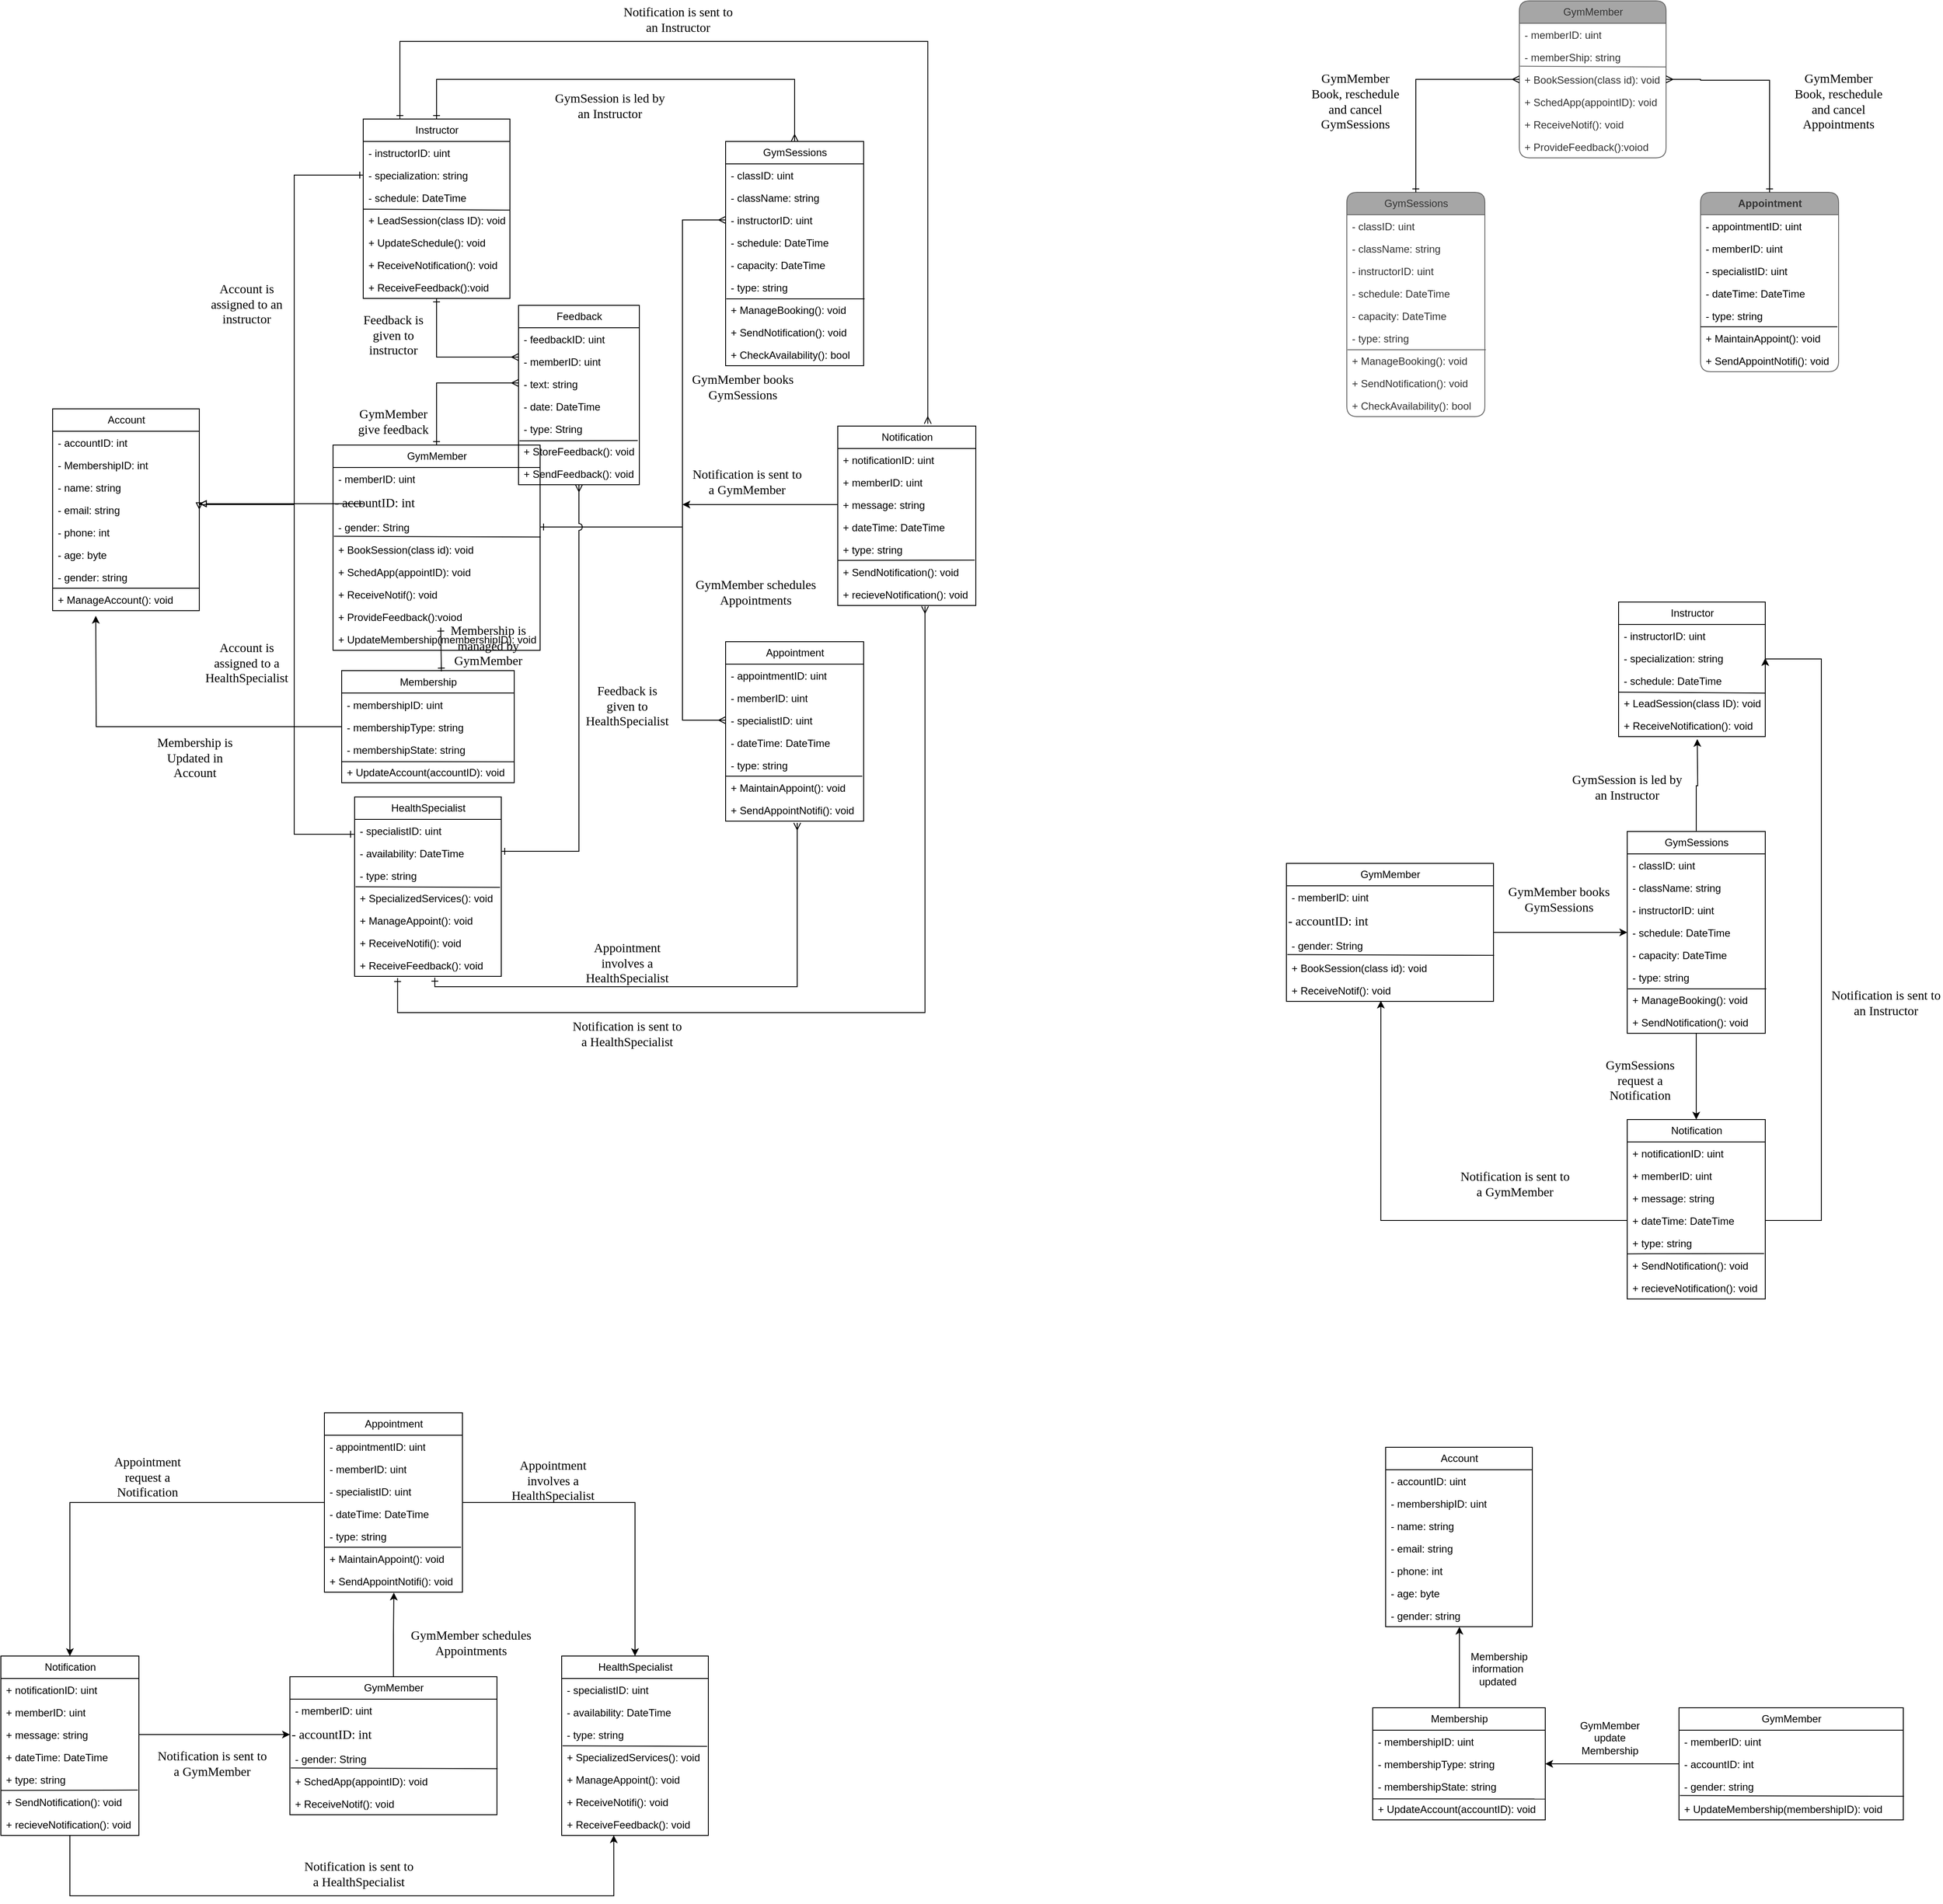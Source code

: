 <mxfile version="24.8.6">
  <diagram name="Página-1" id="uYdXZuUL9aj5p48DHiQX">
    <mxGraphModel dx="2316" dy="761" grid="1" gridSize="10" guides="1" tooltips="1" connect="1" arrows="1" fold="1" page="1" pageScale="1" pageWidth="827" pageHeight="1169" math="0" shadow="0">
      <root>
        <mxCell id="0" />
        <mxCell id="1" parent="0" />
        <mxCell id="p1zaCwSeMi8rl18aPiy3-2" value="Account" style="swimlane;fontStyle=0;childLayout=stackLayout;horizontal=1;startSize=26;fillColor=none;horizontalStack=0;resizeParent=1;resizeParentMax=0;resizeLast=0;collapsible=1;marginBottom=0;html=1;" parent="1" vertex="1">
          <mxGeometry x="-720" y="526" width="170" height="234" as="geometry" />
        </mxCell>
        <mxCell id="BANLp0Juhv39kKomzqSB-240" value="- accountID: int" style="text;strokeColor=none;fillColor=none;align=left;verticalAlign=top;spacingLeft=4;spacingRight=4;overflow=hidden;rotatable=0;points=[[0,0.5],[1,0.5]];portConstraint=eastwest;whiteSpace=wrap;html=1;" parent="p1zaCwSeMi8rl18aPiy3-2" vertex="1">
          <mxGeometry y="26" width="170" height="26" as="geometry" />
        </mxCell>
        <mxCell id="p1zaCwSeMi8rl18aPiy3-3" value="- MembershipID: int" style="text;strokeColor=none;fillColor=none;align=left;verticalAlign=top;spacingLeft=4;spacingRight=4;overflow=hidden;rotatable=0;points=[[0,0.5],[1,0.5]];portConstraint=eastwest;whiteSpace=wrap;html=1;" parent="p1zaCwSeMi8rl18aPiy3-2" vertex="1">
          <mxGeometry y="52" width="170" height="26" as="geometry" />
        </mxCell>
        <mxCell id="p1zaCwSeMi8rl18aPiy3-4" value="- name: string" style="text;strokeColor=none;fillColor=none;align=left;verticalAlign=top;spacingLeft=4;spacingRight=4;overflow=hidden;rotatable=0;points=[[0,0.5],[1,0.5]];portConstraint=eastwest;whiteSpace=wrap;html=1;" parent="p1zaCwSeMi8rl18aPiy3-2" vertex="1">
          <mxGeometry y="78" width="170" height="26" as="geometry" />
        </mxCell>
        <mxCell id="p1zaCwSeMi8rl18aPiy3-5" value="- email: string" style="text;strokeColor=none;fillColor=none;align=left;verticalAlign=top;spacingLeft=4;spacingRight=4;overflow=hidden;rotatable=0;points=[[0,0.5],[1,0.5]];portConstraint=eastwest;whiteSpace=wrap;html=1;" parent="p1zaCwSeMi8rl18aPiy3-2" vertex="1">
          <mxGeometry y="104" width="170" height="26" as="geometry" />
        </mxCell>
        <mxCell id="p1zaCwSeMi8rl18aPiy3-6" value="- phone: int" style="text;strokeColor=none;fillColor=none;align=left;verticalAlign=top;spacingLeft=4;spacingRight=4;overflow=hidden;rotatable=0;points=[[0,0.5],[1,0.5]];portConstraint=eastwest;whiteSpace=wrap;html=1;" parent="p1zaCwSeMi8rl18aPiy3-2" vertex="1">
          <mxGeometry y="130" width="170" height="26" as="geometry" />
        </mxCell>
        <mxCell id="p1zaCwSeMi8rl18aPiy3-7" value="- age: byte" style="text;strokeColor=none;fillColor=none;align=left;verticalAlign=top;spacingLeft=4;spacingRight=4;overflow=hidden;rotatable=0;points=[[0,0.5],[1,0.5]];portConstraint=eastwest;whiteSpace=wrap;html=1;" parent="p1zaCwSeMi8rl18aPiy3-2" vertex="1">
          <mxGeometry y="156" width="170" height="26" as="geometry" />
        </mxCell>
        <mxCell id="p1zaCwSeMi8rl18aPiy3-8" value="- gender: string" style="text;strokeColor=none;fillColor=none;align=left;verticalAlign=top;spacingLeft=4;spacingRight=4;overflow=hidden;rotatable=0;points=[[0,0.5],[1,0.5]];portConstraint=eastwest;whiteSpace=wrap;html=1;" parent="p1zaCwSeMi8rl18aPiy3-2" vertex="1">
          <mxGeometry y="182" width="170" height="26" as="geometry" />
        </mxCell>
        <mxCell id="bhC0orewa9x7vYe9hUTq-8" value="+ ManageAccount(): void" style="text;strokeColor=default;fillColor=none;align=left;verticalAlign=top;spacingLeft=4;spacingRight=4;overflow=hidden;rotatable=0;points=[[0,0.5],[1,0.5]];portConstraint=eastwest;whiteSpace=wrap;html=1;" parent="p1zaCwSeMi8rl18aPiy3-2" vertex="1">
          <mxGeometry y="208" width="170" height="26" as="geometry" />
        </mxCell>
        <mxCell id="p1zaCwSeMi8rl18aPiy3-9" value="GymMember" style="swimlane;fontStyle=0;childLayout=stackLayout;horizontal=1;startSize=26;fillColor=none;horizontalStack=0;resizeParent=1;resizeParentMax=0;resizeLast=0;collapsible=1;marginBottom=0;html=1;" parent="1" vertex="1">
          <mxGeometry x="-395" y="568" width="240" height="238" as="geometry" />
        </mxCell>
        <mxCell id="p1zaCwSeMi8rl18aPiy3-10" value="- memberID: uint" style="text;strokeColor=none;fillColor=none;align=left;verticalAlign=top;spacingLeft=4;spacingRight=4;overflow=hidden;rotatable=0;points=[[0,0.5],[1,0.5]];portConstraint=eastwest;whiteSpace=wrap;html=1;" parent="p1zaCwSeMi8rl18aPiy3-9" vertex="1">
          <mxGeometry y="26" width="240" height="26" as="geometry" />
        </mxCell>
        <mxCell id="p1zaCwSeMi8rl18aPiy3-118" value="&lt;font face=&quot;Aptos&quot;&gt;&lt;span style=&quot;font-size: 14.667px; white-space-collapse: preserve;&quot;&gt;- accountID: int&lt;/span&gt;&lt;/font&gt;" style="text;html=1;align=left;verticalAlign=middle;whiteSpace=wrap;rounded=0;" parent="p1zaCwSeMi8rl18aPiy3-9" vertex="1">
          <mxGeometry y="52" width="240" height="30" as="geometry" />
        </mxCell>
        <mxCell id="p1zaCwSeMi8rl18aPiy3-11" value="- gender: String" style="text;strokeColor=none;fillColor=none;align=left;verticalAlign=top;spacingLeft=4;spacingRight=4;overflow=hidden;rotatable=0;points=[[0,0.5],[1,0.5]];portConstraint=eastwest;whiteSpace=wrap;html=1;" parent="p1zaCwSeMi8rl18aPiy3-9" vertex="1">
          <mxGeometry y="82" width="240" height="26" as="geometry" />
        </mxCell>
        <mxCell id="bhC0orewa9x7vYe9hUTq-1" value="+ BookSession(class id): void" style="text;strokeColor=none;fillColor=none;align=left;verticalAlign=top;spacingLeft=4;spacingRight=4;overflow=hidden;rotatable=0;points=[[0,0.5],[1,0.5]];portConstraint=eastwest;whiteSpace=wrap;html=1;" parent="p1zaCwSeMi8rl18aPiy3-9" vertex="1">
          <mxGeometry y="108" width="240" height="26" as="geometry" />
        </mxCell>
        <mxCell id="bhC0orewa9x7vYe9hUTq-2" value="+ SchedApp(appointID): void" style="text;strokeColor=none;fillColor=none;align=left;verticalAlign=top;spacingLeft=4;spacingRight=4;overflow=hidden;rotatable=0;points=[[0,0.5],[1,0.5]];portConstraint=eastwest;whiteSpace=wrap;html=1;" parent="p1zaCwSeMi8rl18aPiy3-9" vertex="1">
          <mxGeometry y="134" width="240" height="26" as="geometry" />
        </mxCell>
        <mxCell id="bhC0orewa9x7vYe9hUTq-3" value="+ ReceiveNotif(): void" style="text;strokeColor=none;fillColor=none;align=left;verticalAlign=top;spacingLeft=4;spacingRight=4;overflow=hidden;rotatable=0;points=[[0,0.5],[1,0.5]];portConstraint=eastwest;whiteSpace=wrap;html=1;" parent="p1zaCwSeMi8rl18aPiy3-9" vertex="1">
          <mxGeometry y="160" width="240" height="26" as="geometry" />
        </mxCell>
        <mxCell id="bhC0orewa9x7vYe9hUTq-4" value="+ ProvideFeedback():voiod" style="text;strokeColor=none;fillColor=none;align=left;verticalAlign=top;spacingLeft=4;spacingRight=4;overflow=hidden;rotatable=0;points=[[0,0.5],[1,0.5]];portConstraint=eastwest;whiteSpace=wrap;html=1;" parent="p1zaCwSeMi8rl18aPiy3-9" vertex="1">
          <mxGeometry y="186" width="240" height="26" as="geometry" />
        </mxCell>
        <mxCell id="BANLp0Juhv39kKomzqSB-237" value="+ UpdateMembership(membershipID): void" style="text;strokeColor=none;fillColor=none;align=left;verticalAlign=top;spacingLeft=4;spacingRight=4;overflow=hidden;rotatable=0;points=[[0,0.5],[1,0.5]];portConstraint=eastwest;whiteSpace=wrap;html=1;" parent="p1zaCwSeMi8rl18aPiy3-9" vertex="1">
          <mxGeometry y="212" width="240" height="26" as="geometry" />
        </mxCell>
        <mxCell id="bhC0orewa9x7vYe9hUTq-24" value="" style="endArrow=none;html=1;rounded=0;entryX=1.003;entryY=-0.051;entryDx=0;entryDy=0;entryPerimeter=0;exitX=0.004;exitY=-0.085;exitDx=0;exitDy=0;exitPerimeter=0;" parent="p1zaCwSeMi8rl18aPiy3-9" source="bhC0orewa9x7vYe9hUTq-1" target="bhC0orewa9x7vYe9hUTq-1" edge="1">
          <mxGeometry width="50" height="50" relative="1" as="geometry">
            <mxPoint y="164" as="sourcePoint" />
            <mxPoint x="50" y="114" as="targetPoint" />
          </mxGeometry>
        </mxCell>
        <mxCell id="p1zaCwSeMi8rl18aPiy3-15" value="HealthSpecialist" style="swimlane;fontStyle=0;childLayout=stackLayout;horizontal=1;startSize=26;fillColor=none;horizontalStack=0;resizeParent=1;resizeParentMax=0;resizeLast=0;collapsible=1;marginBottom=0;html=1;" parent="1" vertex="1">
          <mxGeometry x="-370" y="976" width="170" height="208" as="geometry" />
        </mxCell>
        <mxCell id="p1zaCwSeMi8rl18aPiy3-16" value="- specialistID: uint" style="text;strokeColor=none;fillColor=none;align=left;verticalAlign=top;spacingLeft=4;spacingRight=4;overflow=hidden;rotatable=0;points=[[0,0.5],[1,0.5]];portConstraint=eastwest;whiteSpace=wrap;html=1;" parent="p1zaCwSeMi8rl18aPiy3-15" vertex="1">
          <mxGeometry y="26" width="170" height="26" as="geometry" />
        </mxCell>
        <mxCell id="p1zaCwSeMi8rl18aPiy3-21" value="- availability: DateTime" style="text;strokeColor=none;fillColor=none;align=left;verticalAlign=top;spacingLeft=4;spacingRight=4;overflow=hidden;rotatable=0;points=[[0,0.5],[1,0.5]];portConstraint=eastwest;whiteSpace=wrap;html=1;" parent="p1zaCwSeMi8rl18aPiy3-15" vertex="1">
          <mxGeometry y="52" width="170" height="26" as="geometry" />
        </mxCell>
        <mxCell id="p1zaCwSeMi8rl18aPiy3-103" value="- type: string" style="text;strokeColor=none;fillColor=none;align=left;verticalAlign=top;spacingLeft=4;spacingRight=4;overflow=hidden;rotatable=0;points=[[0,0.5],[1,0.5]];portConstraint=eastwest;whiteSpace=wrap;html=1;" parent="p1zaCwSeMi8rl18aPiy3-15" vertex="1">
          <mxGeometry y="78" width="170" height="26" as="geometry" />
        </mxCell>
        <mxCell id="bhC0orewa9x7vYe9hUTq-19" value="+ SpecializedServices(): void" style="text;strokeColor=none;fillColor=none;align=left;verticalAlign=top;spacingLeft=4;spacingRight=4;overflow=hidden;rotatable=0;points=[[0,0.5],[1,0.5]];portConstraint=eastwest;whiteSpace=wrap;html=1;" parent="p1zaCwSeMi8rl18aPiy3-15" vertex="1">
          <mxGeometry y="104" width="170" height="26" as="geometry" />
        </mxCell>
        <mxCell id="bhC0orewa9x7vYe9hUTq-20" value="+ ManageAppoint(): void" style="text;strokeColor=none;fillColor=none;align=left;verticalAlign=top;spacingLeft=4;spacingRight=4;overflow=hidden;rotatable=0;points=[[0,0.5],[1,0.5]];portConstraint=eastwest;whiteSpace=wrap;html=1;" parent="p1zaCwSeMi8rl18aPiy3-15" vertex="1">
          <mxGeometry y="130" width="170" height="26" as="geometry" />
        </mxCell>
        <mxCell id="bhC0orewa9x7vYe9hUTq-21" value="+ ReceiveNotifi(): void" style="text;strokeColor=none;fillColor=none;align=left;verticalAlign=top;spacingLeft=4;spacingRight=4;overflow=hidden;rotatable=0;points=[[0,0.5],[1,0.5]];portConstraint=eastwest;whiteSpace=wrap;html=1;" parent="p1zaCwSeMi8rl18aPiy3-15" vertex="1">
          <mxGeometry y="156" width="170" height="26" as="geometry" />
        </mxCell>
        <mxCell id="bhC0orewa9x7vYe9hUTq-22" value="+ ReceiveFeedback(): void" style="text;strokeColor=none;fillColor=none;align=left;verticalAlign=top;spacingLeft=4;spacingRight=4;overflow=hidden;rotatable=0;points=[[0,0.5],[1,0.5]];portConstraint=eastwest;whiteSpace=wrap;html=1;" parent="p1zaCwSeMi8rl18aPiy3-15" vertex="1">
          <mxGeometry y="182" width="170" height="26" as="geometry" />
        </mxCell>
        <mxCell id="bhC0orewa9x7vYe9hUTq-25" value="" style="endArrow=none;html=1;rounded=0;entryX=0.992;entryY=1.028;entryDx=0;entryDy=0;entryPerimeter=0;exitX=0.006;exitY=0.006;exitDx=0;exitDy=0;exitPerimeter=0;" parent="p1zaCwSeMi8rl18aPiy3-15" source="bhC0orewa9x7vYe9hUTq-19" target="p1zaCwSeMi8rl18aPiy3-103" edge="1">
          <mxGeometry width="50" height="50" relative="1" as="geometry">
            <mxPoint x="-20" y="140" as="sourcePoint" />
            <mxPoint x="30" y="90" as="targetPoint" />
          </mxGeometry>
        </mxCell>
        <mxCell id="p1zaCwSeMi8rl18aPiy3-22" value="Instructor" style="swimlane;fontStyle=0;childLayout=stackLayout;horizontal=1;startSize=26;fillColor=none;horizontalStack=0;resizeParent=1;resizeParentMax=0;resizeLast=0;collapsible=1;marginBottom=0;html=1;" parent="1" vertex="1">
          <mxGeometry x="-360" y="190" width="170" height="208" as="geometry" />
        </mxCell>
        <mxCell id="p1zaCwSeMi8rl18aPiy3-23" value="- instructorID: uint" style="text;strokeColor=none;fillColor=none;align=left;verticalAlign=top;spacingLeft=4;spacingRight=4;overflow=hidden;rotatable=0;points=[[0,0.5],[1,0.5]];portConstraint=eastwest;whiteSpace=wrap;html=1;" parent="p1zaCwSeMi8rl18aPiy3-22" vertex="1">
          <mxGeometry y="26" width="170" height="26" as="geometry" />
        </mxCell>
        <mxCell id="p1zaCwSeMi8rl18aPiy3-25" value="- specialization: string" style="text;strokeColor=none;fillColor=none;align=left;verticalAlign=top;spacingLeft=4;spacingRight=4;overflow=hidden;rotatable=0;points=[[0,0.5],[1,0.5]];portConstraint=eastwest;whiteSpace=wrap;html=1;" parent="p1zaCwSeMi8rl18aPiy3-22" vertex="1">
          <mxGeometry y="52" width="170" height="26" as="geometry" />
        </mxCell>
        <mxCell id="p1zaCwSeMi8rl18aPiy3-60" value="- schedule: DateTime" style="text;strokeColor=none;fillColor=none;align=left;verticalAlign=top;spacingLeft=4;spacingRight=4;overflow=hidden;rotatable=0;points=[[0,0.5],[1,0.5]];portConstraint=eastwest;whiteSpace=wrap;html=1;" parent="p1zaCwSeMi8rl18aPiy3-22" vertex="1">
          <mxGeometry y="78" width="170" height="26" as="geometry" />
        </mxCell>
        <mxCell id="bhC0orewa9x7vYe9hUTq-11" value="+ LeadSession(class ID): void" style="text;strokeColor=none;fillColor=none;align=left;verticalAlign=top;spacingLeft=4;spacingRight=4;overflow=hidden;rotatable=0;points=[[0,0.5],[1,0.5]];portConstraint=eastwest;whiteSpace=wrap;html=1;" parent="p1zaCwSeMi8rl18aPiy3-22" vertex="1">
          <mxGeometry y="104" width="170" height="26" as="geometry" />
        </mxCell>
        <mxCell id="bhC0orewa9x7vYe9hUTq-12" value="+ UpdateSchedule(): void" style="text;strokeColor=none;fillColor=none;align=left;verticalAlign=top;spacingLeft=4;spacingRight=4;overflow=hidden;rotatable=0;points=[[0,0.5],[1,0.5]];portConstraint=eastwest;whiteSpace=wrap;html=1;" parent="p1zaCwSeMi8rl18aPiy3-22" vertex="1">
          <mxGeometry y="130" width="170" height="26" as="geometry" />
        </mxCell>
        <mxCell id="bhC0orewa9x7vYe9hUTq-13" value="+ ReceiveNotification(): void" style="text;strokeColor=none;fillColor=none;align=left;verticalAlign=top;spacingLeft=4;spacingRight=4;overflow=hidden;rotatable=0;points=[[0,0.5],[1,0.5]];portConstraint=eastwest;whiteSpace=wrap;html=1;" parent="p1zaCwSeMi8rl18aPiy3-22" vertex="1">
          <mxGeometry y="156" width="170" height="26" as="geometry" />
        </mxCell>
        <mxCell id="bhC0orewa9x7vYe9hUTq-14" value="+ ReceiveFeedback():void" style="text;strokeColor=none;fillColor=none;align=left;verticalAlign=top;spacingLeft=4;spacingRight=4;overflow=hidden;rotatable=0;points=[[0,0.5],[1,0.5]];portConstraint=eastwest;whiteSpace=wrap;html=1;" parent="p1zaCwSeMi8rl18aPiy3-22" vertex="1">
          <mxGeometry y="182" width="170" height="26" as="geometry" />
        </mxCell>
        <mxCell id="bhC0orewa9x7vYe9hUTq-30" value="" style="endArrow=none;html=1;rounded=0;entryX=1.003;entryY=0.061;entryDx=0;entryDy=0;entryPerimeter=0;exitX=0;exitY=1.019;exitDx=0;exitDy=0;exitPerimeter=0;" parent="p1zaCwSeMi8rl18aPiy3-22" source="p1zaCwSeMi8rl18aPiy3-60" target="bhC0orewa9x7vYe9hUTq-11" edge="1">
          <mxGeometry width="50" height="50" relative="1" as="geometry">
            <mxPoint x="70" y="176" as="sourcePoint" />
            <mxPoint x="120" y="126" as="targetPoint" />
          </mxGeometry>
        </mxCell>
        <mxCell id="p1zaCwSeMi8rl18aPiy3-29" value="GymSessions" style="swimlane;fontStyle=0;childLayout=stackLayout;horizontal=1;startSize=26;fillColor=none;horizontalStack=0;resizeParent=1;resizeParentMax=0;resizeLast=0;collapsible=1;marginBottom=0;html=1;" parent="1" vertex="1">
          <mxGeometry x="60" y="216" width="160" height="260" as="geometry" />
        </mxCell>
        <mxCell id="p1zaCwSeMi8rl18aPiy3-30" value="- classID: uint" style="text;strokeColor=none;fillColor=none;align=left;verticalAlign=top;spacingLeft=4;spacingRight=4;overflow=hidden;rotatable=0;points=[[0,0.5],[1,0.5]];portConstraint=eastwest;whiteSpace=wrap;html=1;" parent="p1zaCwSeMi8rl18aPiy3-29" vertex="1">
          <mxGeometry y="26" width="160" height="26" as="geometry" />
        </mxCell>
        <mxCell id="p1zaCwSeMi8rl18aPiy3-31" value="- className: string" style="text;strokeColor=none;fillColor=none;align=left;verticalAlign=top;spacingLeft=4;spacingRight=4;overflow=hidden;rotatable=0;points=[[0,0.5],[1,0.5]];portConstraint=eastwest;whiteSpace=wrap;html=1;" parent="p1zaCwSeMi8rl18aPiy3-29" vertex="1">
          <mxGeometry y="52" width="160" height="26" as="geometry" />
        </mxCell>
        <mxCell id="p1zaCwSeMi8rl18aPiy3-32" value="- instructorID: uint" style="text;strokeColor=none;fillColor=none;align=left;verticalAlign=top;spacingLeft=4;spacingRight=4;overflow=hidden;rotatable=0;points=[[0,0.5],[1,0.5]];portConstraint=eastwest;whiteSpace=wrap;html=1;" parent="p1zaCwSeMi8rl18aPiy3-29" vertex="1">
          <mxGeometry y="78" width="160" height="26" as="geometry" />
        </mxCell>
        <mxCell id="p1zaCwSeMi8rl18aPiy3-33" value="- schedule: DateTime" style="text;strokeColor=none;fillColor=none;align=left;verticalAlign=top;spacingLeft=4;spacingRight=4;overflow=hidden;rotatable=0;points=[[0,0.5],[1,0.5]];portConstraint=eastwest;whiteSpace=wrap;html=1;" parent="p1zaCwSeMi8rl18aPiy3-29" vertex="1">
          <mxGeometry y="104" width="160" height="26" as="geometry" />
        </mxCell>
        <mxCell id="p1zaCwSeMi8rl18aPiy3-34" value="- capacity: DateTime" style="text;strokeColor=none;fillColor=none;align=left;verticalAlign=top;spacingLeft=4;spacingRight=4;overflow=hidden;rotatable=0;points=[[0,0.5],[1,0.5]];portConstraint=eastwest;whiteSpace=wrap;html=1;" parent="p1zaCwSeMi8rl18aPiy3-29" vertex="1">
          <mxGeometry y="130" width="160" height="26" as="geometry" />
        </mxCell>
        <mxCell id="p1zaCwSeMi8rl18aPiy3-102" value="- type: string" style="text;strokeColor=none;fillColor=none;align=left;verticalAlign=top;spacingLeft=4;spacingRight=4;overflow=hidden;rotatable=0;points=[[0,0.5],[1,0.5]];portConstraint=eastwest;whiteSpace=wrap;html=1;" parent="p1zaCwSeMi8rl18aPiy3-29" vertex="1">
          <mxGeometry y="156" width="160" height="26" as="geometry" />
        </mxCell>
        <mxCell id="bhC0orewa9x7vYe9hUTq-6" value="+ ManageBooking(): void" style="text;strokeColor=none;fillColor=none;align=left;verticalAlign=top;spacingLeft=4;spacingRight=4;overflow=hidden;rotatable=0;points=[[0,0.5],[1,0.5]];portConstraint=eastwest;whiteSpace=wrap;html=1;" parent="p1zaCwSeMi8rl18aPiy3-29" vertex="1">
          <mxGeometry y="182" width="160" height="26" as="geometry" />
        </mxCell>
        <mxCell id="bhC0orewa9x7vYe9hUTq-7" value="+ SendNotification(): void" style="text;strokeColor=none;fillColor=none;align=left;verticalAlign=top;spacingLeft=4;spacingRight=4;overflow=hidden;rotatable=0;points=[[0,0.5],[1,0.5]];portConstraint=eastwest;whiteSpace=wrap;html=1;" parent="p1zaCwSeMi8rl18aPiy3-29" vertex="1">
          <mxGeometry y="208" width="160" height="26" as="geometry" />
        </mxCell>
        <mxCell id="bhC0orewa9x7vYe9hUTq-28" value="" style="endArrow=none;html=1;rounded=0;exitX=0.005;exitY=0.018;exitDx=0;exitDy=0;exitPerimeter=0;entryX=1.007;entryY=1.018;entryDx=0;entryDy=0;entryPerimeter=0;" parent="p1zaCwSeMi8rl18aPiy3-29" source="bhC0orewa9x7vYe9hUTq-6" target="p1zaCwSeMi8rl18aPiy3-102" edge="1">
          <mxGeometry width="50" height="50" relative="1" as="geometry">
            <mxPoint x="70" y="180" as="sourcePoint" />
            <mxPoint x="120" y="130" as="targetPoint" />
          </mxGeometry>
        </mxCell>
        <mxCell id="SJRXmiAUwMmsjrqCZkk9-2" value="+ CheckAvailability(): bool" style="text;strokeColor=none;fillColor=none;align=left;verticalAlign=top;spacingLeft=4;spacingRight=4;overflow=hidden;rotatable=0;points=[[0,0.5],[1,0.5]];portConstraint=eastwest;whiteSpace=wrap;html=1;" parent="p1zaCwSeMi8rl18aPiy3-29" vertex="1">
          <mxGeometry y="234" width="160" height="26" as="geometry" />
        </mxCell>
        <mxCell id="p1zaCwSeMi8rl18aPiy3-35" value="Notification" style="swimlane;fontStyle=0;childLayout=stackLayout;horizontal=1;startSize=26;fillColor=none;horizontalStack=0;resizeParent=1;resizeParentMax=0;resizeLast=0;collapsible=1;marginBottom=0;html=1;" parent="1" vertex="1">
          <mxGeometry x="190" y="546" width="160" height="208" as="geometry" />
        </mxCell>
        <mxCell id="p1zaCwSeMi8rl18aPiy3-36" value="+ notificationID: uint" style="text;strokeColor=none;fillColor=none;align=left;verticalAlign=top;spacingLeft=4;spacingRight=4;overflow=hidden;rotatable=0;points=[[0,0.5],[1,0.5]];portConstraint=eastwest;whiteSpace=wrap;html=1;" parent="p1zaCwSeMi8rl18aPiy3-35" vertex="1">
          <mxGeometry y="26" width="160" height="26" as="geometry" />
        </mxCell>
        <mxCell id="p1zaCwSeMi8rl18aPiy3-37" value="+ memberID: uint" style="text;strokeColor=none;fillColor=none;align=left;verticalAlign=top;spacingLeft=4;spacingRight=4;overflow=hidden;rotatable=0;points=[[0,0.5],[1,0.5]];portConstraint=eastwest;whiteSpace=wrap;html=1;" parent="p1zaCwSeMi8rl18aPiy3-35" vertex="1">
          <mxGeometry y="52" width="160" height="26" as="geometry" />
        </mxCell>
        <mxCell id="p1zaCwSeMi8rl18aPiy3-95" style="edgeStyle=elbowEdgeStyle;rounded=0;orthogonalLoop=1;jettySize=auto;elbow=vertical;html=1;exitX=0;exitY=0.5;exitDx=0;exitDy=0;" parent="p1zaCwSeMi8rl18aPiy3-35" source="p1zaCwSeMi8rl18aPiy3-38" edge="1">
          <mxGeometry relative="1" as="geometry">
            <mxPoint x="-180" y="91" as="targetPoint" />
          </mxGeometry>
        </mxCell>
        <mxCell id="p1zaCwSeMi8rl18aPiy3-38" value="+ message: string" style="text;strokeColor=none;fillColor=none;align=left;verticalAlign=top;spacingLeft=4;spacingRight=4;overflow=hidden;rotatable=0;points=[[0,0.5],[1,0.5]];portConstraint=eastwest;whiteSpace=wrap;html=1;" parent="p1zaCwSeMi8rl18aPiy3-35" vertex="1">
          <mxGeometry y="78" width="160" height="26" as="geometry" />
        </mxCell>
        <mxCell id="p1zaCwSeMi8rl18aPiy3-39" value="+ dateTime: DateTime" style="text;strokeColor=none;fillColor=none;align=left;verticalAlign=top;spacingLeft=4;spacingRight=4;overflow=hidden;rotatable=0;points=[[0,0.5],[1,0.5]];portConstraint=eastwest;whiteSpace=wrap;html=1;" parent="p1zaCwSeMi8rl18aPiy3-35" vertex="1">
          <mxGeometry y="104" width="160" height="26" as="geometry" />
        </mxCell>
        <mxCell id="p1zaCwSeMi8rl18aPiy3-40" value="+ type: string" style="text;strokeColor=none;fillColor=none;align=left;verticalAlign=top;spacingLeft=4;spacingRight=4;overflow=hidden;rotatable=0;points=[[0,0.5],[1,0.5]];portConstraint=eastwest;whiteSpace=wrap;html=1;" parent="p1zaCwSeMi8rl18aPiy3-35" vertex="1">
          <mxGeometry y="130" width="160" height="26" as="geometry" />
        </mxCell>
        <mxCell id="bhC0orewa9x7vYe9hUTq-5" value="+ SendNotification(): void" style="text;strokeColor=none;fillColor=none;align=left;verticalAlign=top;spacingLeft=4;spacingRight=4;overflow=hidden;rotatable=0;points=[[0,0.5],[1,0.5]];portConstraint=eastwest;whiteSpace=wrap;html=1;" parent="p1zaCwSeMi8rl18aPiy3-35" vertex="1">
          <mxGeometry y="156" width="160" height="26" as="geometry" />
        </mxCell>
        <mxCell id="bhC0orewa9x7vYe9hUTq-27" value="" style="endArrow=none;html=1;rounded=0;exitX=0.001;exitY=-0.011;exitDx=0;exitDy=0;exitPerimeter=0;entryX=0.992;entryY=-0.023;entryDx=0;entryDy=0;entryPerimeter=0;" parent="p1zaCwSeMi8rl18aPiy3-35" source="bhC0orewa9x7vYe9hUTq-5" target="bhC0orewa9x7vYe9hUTq-5" edge="1">
          <mxGeometry width="50" height="50" relative="1" as="geometry">
            <mxPoint x="10" y="140" as="sourcePoint" />
            <mxPoint x="60" y="90" as="targetPoint" />
          </mxGeometry>
        </mxCell>
        <mxCell id="SJRXmiAUwMmsjrqCZkk9-1" value="+ recieveNotification(): void" style="text;strokeColor=none;fillColor=none;align=left;verticalAlign=top;spacingLeft=4;spacingRight=4;overflow=hidden;rotatable=0;points=[[0,0.5],[1,0.5]];portConstraint=eastwest;whiteSpace=wrap;html=1;" parent="p1zaCwSeMi8rl18aPiy3-35" vertex="1">
          <mxGeometry y="182" width="160" height="26" as="geometry" />
        </mxCell>
        <mxCell id="p1zaCwSeMi8rl18aPiy3-47" value="Feedback" style="swimlane;fontStyle=0;childLayout=stackLayout;horizontal=1;startSize=26;fillColor=none;horizontalStack=0;resizeParent=1;resizeParentMax=0;resizeLast=0;collapsible=1;marginBottom=0;html=1;" parent="1" vertex="1">
          <mxGeometry x="-180" y="406" width="140" height="208" as="geometry" />
        </mxCell>
        <mxCell id="p1zaCwSeMi8rl18aPiy3-48" value="- feedbackID: uint" style="text;strokeColor=none;fillColor=none;align=left;verticalAlign=top;spacingLeft=4;spacingRight=4;overflow=hidden;rotatable=0;points=[[0,0.5],[1,0.5]];portConstraint=eastwest;whiteSpace=wrap;html=1;" parent="p1zaCwSeMi8rl18aPiy3-47" vertex="1">
          <mxGeometry y="26" width="140" height="26" as="geometry" />
        </mxCell>
        <mxCell id="p1zaCwSeMi8rl18aPiy3-49" value="- memberID: uint" style="text;strokeColor=none;fillColor=none;align=left;verticalAlign=top;spacingLeft=4;spacingRight=4;overflow=hidden;rotatable=0;points=[[0,0.5],[1,0.5]];portConstraint=eastwest;whiteSpace=wrap;html=1;" parent="p1zaCwSeMi8rl18aPiy3-47" vertex="1">
          <mxGeometry y="52" width="140" height="26" as="geometry" />
        </mxCell>
        <mxCell id="p1zaCwSeMi8rl18aPiy3-50" value="- text: string" style="text;strokeColor=none;fillColor=none;align=left;verticalAlign=top;spacingLeft=4;spacingRight=4;overflow=hidden;rotatable=0;points=[[0,0.5],[1,0.5]];portConstraint=eastwest;whiteSpace=wrap;html=1;" parent="p1zaCwSeMi8rl18aPiy3-47" vertex="1">
          <mxGeometry y="78" width="140" height="26" as="geometry" />
        </mxCell>
        <mxCell id="p1zaCwSeMi8rl18aPiy3-51" value="- date: DateTime" style="text;strokeColor=none;fillColor=none;align=left;verticalAlign=top;spacingLeft=4;spacingRight=4;overflow=hidden;rotatable=0;points=[[0,0.5],[1,0.5]];portConstraint=eastwest;whiteSpace=wrap;html=1;" parent="p1zaCwSeMi8rl18aPiy3-47" vertex="1">
          <mxGeometry y="104" width="140" height="26" as="geometry" />
        </mxCell>
        <mxCell id="p1zaCwSeMi8rl18aPiy3-52" value="- type: String" style="text;strokeColor=none;fillColor=none;align=left;verticalAlign=top;spacingLeft=4;spacingRight=4;overflow=hidden;rotatable=0;points=[[0,0.5],[1,0.5]];portConstraint=eastwest;whiteSpace=wrap;html=1;" parent="p1zaCwSeMi8rl18aPiy3-47" vertex="1">
          <mxGeometry y="130" width="140" height="26" as="geometry" />
        </mxCell>
        <mxCell id="bhC0orewa9x7vYe9hUTq-15" value="+ StoreFeedback(): void" style="text;strokeColor=none;fillColor=none;align=left;verticalAlign=top;spacingLeft=4;spacingRight=4;overflow=hidden;rotatable=0;points=[[0,0.5],[1,0.5]];portConstraint=eastwest;whiteSpace=wrap;html=1;" parent="p1zaCwSeMi8rl18aPiy3-47" vertex="1">
          <mxGeometry y="156" width="140" height="26" as="geometry" />
        </mxCell>
        <mxCell id="bhC0orewa9x7vYe9hUTq-16" value="+ SendFeedback(): void" style="text;strokeColor=none;fillColor=none;align=left;verticalAlign=top;spacingLeft=4;spacingRight=4;overflow=hidden;rotatable=0;points=[[0,0.5],[1,0.5]];portConstraint=eastwest;whiteSpace=wrap;html=1;" parent="p1zaCwSeMi8rl18aPiy3-47" vertex="1">
          <mxGeometry y="182" width="140" height="26" as="geometry" />
        </mxCell>
        <mxCell id="bhC0orewa9x7vYe9hUTq-29" value="" style="endArrow=none;html=1;rounded=0;exitX=0.007;exitY=1.041;exitDx=0;exitDy=0;exitPerimeter=0;entryX=0.987;entryY=1.03;entryDx=0;entryDy=0;entryPerimeter=0;" parent="p1zaCwSeMi8rl18aPiy3-47" source="p1zaCwSeMi8rl18aPiy3-52" target="p1zaCwSeMi8rl18aPiy3-52" edge="1">
          <mxGeometry width="50" height="50" relative="1" as="geometry">
            <mxPoint x="110" y="140" as="sourcePoint" />
            <mxPoint x="160" y="90" as="targetPoint" />
          </mxGeometry>
        </mxCell>
        <mxCell id="p1zaCwSeMi8rl18aPiy3-41" value="Appointment" style="swimlane;fontStyle=0;childLayout=stackLayout;horizontal=1;startSize=26;fillColor=none;horizontalStack=0;resizeParent=1;resizeParentMax=0;resizeLast=0;collapsible=1;marginBottom=0;html=1;" parent="1" vertex="1">
          <mxGeometry x="60" y="796" width="160" height="208" as="geometry" />
        </mxCell>
        <mxCell id="p1zaCwSeMi8rl18aPiy3-42" value="- appointmentID: uint" style="text;strokeColor=none;fillColor=none;align=left;verticalAlign=top;spacingLeft=4;spacingRight=4;overflow=hidden;rotatable=0;points=[[0,0.5],[1,0.5]];portConstraint=eastwest;whiteSpace=wrap;html=1;" parent="p1zaCwSeMi8rl18aPiy3-41" vertex="1">
          <mxGeometry y="26" width="160" height="26" as="geometry" />
        </mxCell>
        <mxCell id="p1zaCwSeMi8rl18aPiy3-43" value="- memberID: uint" style="text;strokeColor=none;fillColor=none;align=left;verticalAlign=top;spacingLeft=4;spacingRight=4;overflow=hidden;rotatable=0;points=[[0,0.5],[1,0.5]];portConstraint=eastwest;whiteSpace=wrap;html=1;" parent="p1zaCwSeMi8rl18aPiy3-41" vertex="1">
          <mxGeometry y="52" width="160" height="26" as="geometry" />
        </mxCell>
        <mxCell id="p1zaCwSeMi8rl18aPiy3-44" value="- specialistID: uint" style="text;strokeColor=none;fillColor=none;align=left;verticalAlign=top;spacingLeft=4;spacingRight=4;overflow=hidden;rotatable=0;points=[[0,0.5],[1,0.5]];portConstraint=eastwest;whiteSpace=wrap;html=1;" parent="p1zaCwSeMi8rl18aPiy3-41" vertex="1">
          <mxGeometry y="78" width="160" height="26" as="geometry" />
        </mxCell>
        <mxCell id="p1zaCwSeMi8rl18aPiy3-45" value="- dateTime: DateTime" style="text;strokeColor=none;fillColor=none;align=left;verticalAlign=top;spacingLeft=4;spacingRight=4;overflow=hidden;rotatable=0;points=[[0,0.5],[1,0.5]];portConstraint=eastwest;whiteSpace=wrap;html=1;" parent="p1zaCwSeMi8rl18aPiy3-41" vertex="1">
          <mxGeometry y="104" width="160" height="26" as="geometry" />
        </mxCell>
        <mxCell id="p1zaCwSeMi8rl18aPiy3-46" value="- type: string" style="text;strokeColor=none;fillColor=none;align=left;verticalAlign=top;spacingLeft=4;spacingRight=4;overflow=hidden;rotatable=0;points=[[0,0.5],[1,0.5]];portConstraint=eastwest;whiteSpace=wrap;html=1;" parent="p1zaCwSeMi8rl18aPiy3-41" vertex="1">
          <mxGeometry y="130" width="160" height="26" as="geometry" />
        </mxCell>
        <mxCell id="bhC0orewa9x7vYe9hUTq-17" value="+ MaintainAppoint(): void" style="text;strokeColor=none;fillColor=none;align=left;verticalAlign=top;spacingLeft=4;spacingRight=4;overflow=hidden;rotatable=0;points=[[0,0.5],[1,0.5]];portConstraint=eastwest;whiteSpace=wrap;html=1;" parent="p1zaCwSeMi8rl18aPiy3-41" vertex="1">
          <mxGeometry y="156" width="160" height="26" as="geometry" />
        </mxCell>
        <mxCell id="bhC0orewa9x7vYe9hUTq-18" value="+ SendAppointNotifi(): void" style="text;strokeColor=none;fillColor=none;align=left;verticalAlign=top;spacingLeft=4;spacingRight=4;overflow=hidden;rotatable=0;points=[[0,0.5],[1,0.5]];portConstraint=eastwest;whiteSpace=wrap;html=1;" parent="p1zaCwSeMi8rl18aPiy3-41" vertex="1">
          <mxGeometry y="182" width="160" height="26" as="geometry" />
        </mxCell>
        <mxCell id="bhC0orewa9x7vYe9hUTq-26" value="" style="endArrow=none;html=1;rounded=0;exitX=0.001;exitY=-0.004;exitDx=0;exitDy=0;exitPerimeter=0;entryX=0.991;entryY=-0.004;entryDx=0;entryDy=0;entryPerimeter=0;" parent="p1zaCwSeMi8rl18aPiy3-41" source="bhC0orewa9x7vYe9hUTq-17" target="bhC0orewa9x7vYe9hUTq-17" edge="1">
          <mxGeometry width="50" height="50" relative="1" as="geometry">
            <mxPoint x="10" y="140" as="sourcePoint" />
            <mxPoint x="60" y="90" as="targetPoint" />
          </mxGeometry>
        </mxCell>
        <mxCell id="p1zaCwSeMi8rl18aPiy3-85" value="" style="edgeStyle=orthogonalEdgeStyle;fontSize=12;html=1;endArrow=ERone;startArrow=block;rounded=0;elbow=vertical;exitX=1;exitY=0.5;exitDx=0;exitDy=0;entryX=0;entryY=0.5;entryDx=0;entryDy=0;startFill=0;endFill=0;" parent="1" source="p1zaCwSeMi8rl18aPiy3-5" target="p1zaCwSeMi8rl18aPiy3-25" edge="1">
          <mxGeometry width="100" height="100" relative="1" as="geometry">
            <mxPoint x="60" y="706" as="sourcePoint" />
            <mxPoint x="160" y="606" as="targetPoint" />
            <Array as="points">
              <mxPoint x="-440" y="637" />
              <mxPoint x="-440" y="255" />
            </Array>
          </mxGeometry>
        </mxCell>
        <mxCell id="p1zaCwSeMi8rl18aPiy3-86" value="" style="edgeStyle=elbowEdgeStyle;fontSize=12;html=1;endArrow=ERone;startArrow=block;rounded=0;entryX=-0.004;entryY=0.663;entryDx=0;entryDy=0;startFill=0;endFill=0;entryPerimeter=0;" parent="1" target="p1zaCwSeMi8rl18aPiy3-16" edge="1">
          <mxGeometry width="100" height="100" relative="1" as="geometry">
            <mxPoint x="-550" y="636" as="sourcePoint" />
            <mxPoint x="-360" y="916" as="targetPoint" />
            <Array as="points">
              <mxPoint x="-440" y="766" />
            </Array>
          </mxGeometry>
        </mxCell>
        <mxCell id="p1zaCwSeMi8rl18aPiy3-87" value="" style="edgeStyle=entityRelationEdgeStyle;fontSize=12;html=1;endArrow=ERone;startArrow=block;rounded=0;elbow=vertical;entryX=0;entryY=0.5;entryDx=0;entryDy=0;startFill=0;endFill=0;" parent="1" edge="1">
          <mxGeometry width="100" height="100" relative="1" as="geometry">
            <mxPoint x="-550" y="636" as="sourcePoint" />
            <mxPoint x="-360" y="636" as="targetPoint" />
          </mxGeometry>
        </mxCell>
        <mxCell id="p1zaCwSeMi8rl18aPiy3-90" value="" style="edgeStyle=elbowEdgeStyle;fontSize=12;html=1;endArrow=ERmany;startArrow=ERone;rounded=0;entryX=0;entryY=0.5;entryDx=0;entryDy=0;exitX=1;exitY=0.5;exitDx=0;exitDy=0;startFill=0;" parent="1" source="p1zaCwSeMi8rl18aPiy3-11" target="p1zaCwSeMi8rl18aPiy3-44" edge="1">
          <mxGeometry width="100" height="100" relative="1" as="geometry">
            <mxPoint x="-210" y="666" as="sourcePoint" />
            <mxPoint x="-50" y="413" as="targetPoint" />
            <Array as="points">
              <mxPoint x="10" y="786" />
            </Array>
          </mxGeometry>
        </mxCell>
        <mxCell id="p1zaCwSeMi8rl18aPiy3-94" value="" style="edgeStyle=elbowEdgeStyle;fontSize=12;html=1;endArrow=ERmany;startArrow=ERone;rounded=0;entryX=0;entryY=0.5;entryDx=0;entryDy=0;exitX=1;exitY=0.5;exitDx=0;exitDy=0;startFill=0;" parent="1" source="p1zaCwSeMi8rl18aPiy3-11" target="p1zaCwSeMi8rl18aPiy3-32" edge="1">
          <mxGeometry width="100" height="100" relative="1" as="geometry">
            <mxPoint x="-220" y="636" as="sourcePoint" />
            <mxPoint x="-50" y="916" as="targetPoint" />
            <Array as="points">
              <mxPoint x="10" y="526" />
            </Array>
          </mxGeometry>
        </mxCell>
        <mxCell id="p1zaCwSeMi8rl18aPiy3-96" value="" style="edgeStyle=elbowEdgeStyle;fontSize=12;html=1;endArrow=ERmany;startArrow=ERone;rounded=0;elbow=vertical;startFill=0;exitX=0.547;exitY=1.06;exitDx=0;exitDy=0;exitPerimeter=0;" parent="1" source="bhC0orewa9x7vYe9hUTq-22" edge="1">
          <mxGeometry width="100" height="100" relative="1" as="geometry">
            <mxPoint x="-280" y="1036" as="sourcePoint" />
            <mxPoint x="143" y="1006" as="targetPoint" />
            <Array as="points">
              <mxPoint x="-60" y="1196" />
            </Array>
          </mxGeometry>
        </mxCell>
        <mxCell id="p1zaCwSeMi8rl18aPiy3-97" value="" style="edgeStyle=elbowEdgeStyle;fontSize=12;html=1;endArrow=ERmany;startArrow=ERone;rounded=0;elbow=vertical;entryX=0.5;entryY=0;entryDx=0;entryDy=0;exitX=0.5;exitY=0;exitDx=0;exitDy=0;startFill=0;" parent="1" source="p1zaCwSeMi8rl18aPiy3-22" target="p1zaCwSeMi8rl18aPiy3-29" edge="1">
          <mxGeometry width="100" height="100" relative="1" as="geometry">
            <mxPoint x="-280" y="80" as="sourcePoint" />
            <mxPoint x="32" y="82" as="targetPoint" />
            <Array as="points">
              <mxPoint x="-130" y="144" />
            </Array>
          </mxGeometry>
        </mxCell>
        <mxCell id="p1zaCwSeMi8rl18aPiy3-98" value="" style="edgeStyle=elbowEdgeStyle;fontSize=12;html=1;endArrow=ERmany;startArrow=ERone;rounded=0;elbow=vertical;exitX=0.25;exitY=0;exitDx=0;exitDy=0;entryX=0.652;entryY=-0.013;entryDx=0;entryDy=0;startFill=0;entryPerimeter=0;" parent="1" source="p1zaCwSeMi8rl18aPiy3-22" target="p1zaCwSeMi8rl18aPiy3-35" edge="1">
          <mxGeometry width="100" height="100" relative="1" as="geometry">
            <mxPoint x="-280" y="200" as="sourcePoint" />
            <mxPoint x="295.0" y="450" as="targetPoint" />
            <Array as="points">
              <mxPoint x="-150" y="100" />
              <mxPoint x="190" y="390" />
            </Array>
          </mxGeometry>
        </mxCell>
        <mxCell id="p1zaCwSeMi8rl18aPiy3-100" value="" style="edgeStyle=elbowEdgeStyle;fontSize=12;html=1;endArrow=ERmany;startArrow=ERone;rounded=0;elbow=vertical;entryX=0.632;entryY=1.035;entryDx=0;entryDy=0;entryPerimeter=0;startFill=0;exitX=0.293;exitY=1.077;exitDx=0;exitDy=0;exitPerimeter=0;" parent="1" source="bhC0orewa9x7vYe9hUTq-22" target="SJRXmiAUwMmsjrqCZkk9-1" edge="1">
          <mxGeometry width="100" height="100" relative="1" as="geometry">
            <mxPoint x="-320" y="1036" as="sourcePoint" />
            <mxPoint x="308.54" y="806.0" as="targetPoint" />
            <Array as="points">
              <mxPoint x="-20" y="1226" />
              <mxPoint x="345.88" y="1297.01" />
            </Array>
          </mxGeometry>
        </mxCell>
        <mxCell id="p1zaCwSeMi8rl18aPiy3-104" value="" style="edgeStyle=orthogonalEdgeStyle;fontSize=12;html=1;endArrow=ERmany;startArrow=ERone;rounded=0;elbow=vertical;exitX=0.5;exitY=0;exitDx=0;exitDy=0;startFill=0;" parent="1" source="p1zaCwSeMi8rl18aPiy3-9" edge="1">
          <mxGeometry width="100" height="100" relative="1" as="geometry">
            <mxPoint x="-320" y="562" as="sourcePoint" />
            <mxPoint x="-180" y="496" as="targetPoint" />
            <Array as="points">
              <mxPoint x="-275" y="496" />
            </Array>
          </mxGeometry>
        </mxCell>
        <mxCell id="p1zaCwSeMi8rl18aPiy3-105" value="" style="edgeStyle=orthogonalEdgeStyle;fontSize=12;html=1;endArrow=ERmany;startArrow=ERone;rounded=0;elbow=vertical;exitX=0.5;exitY=1;exitDx=0;exitDy=0;startFill=0;" parent="1" source="p1zaCwSeMi8rl18aPiy3-22" edge="1">
          <mxGeometry width="100" height="100" relative="1" as="geometry">
            <mxPoint x="-290" y="416" as="sourcePoint" />
            <mxPoint x="-180" y="466" as="targetPoint" />
            <Array as="points">
              <mxPoint x="-275" y="466" />
            </Array>
          </mxGeometry>
        </mxCell>
        <mxCell id="p1zaCwSeMi8rl18aPiy3-106" value="" style="edgeStyle=orthogonalEdgeStyle;fontSize=12;html=1;endArrow=ERone;startArrow=ERmany;rounded=0;elbow=vertical;strokeColor=default;jumpStyle=arc;jumpSize=8;endFill=0;" parent="1" edge="1">
          <mxGeometry width="100" height="100" relative="1" as="geometry">
            <mxPoint x="-110" y="614" as="sourcePoint" />
            <mxPoint x="-200" y="1039.03" as="targetPoint" />
            <Array as="points">
              <mxPoint x="-110" y="1039" />
            </Array>
          </mxGeometry>
        </mxCell>
        <mxCell id="p1zaCwSeMi8rl18aPiy3-108" value="&lt;span id=&quot;docs-internal-guid-869c3728-7fff-032e-5e56-321e2e68bcfe&quot;&gt;&lt;span style=&quot;font-size: 11pt; font-family: Aptos; background-color: transparent; font-variant-numeric: normal; font-variant-east-asian: normal; font-variant-alternates: normal; font-variant-position: normal; vertical-align: baseline; white-space-collapse: preserve;&quot;&gt;GymMember&lt;/span&gt;&lt;/span&gt;&lt;span id=&quot;docs-internal-guid-ee7951d7-7fff-c7e2-9328-e0224b42451c&quot;&gt;&lt;span style=&quot;font-size: 11pt; font-family: Aptos; background-color: transparent; font-variant-numeric: normal; font-variant-east-asian: normal; font-variant-alternates: normal; font-variant-position: normal; vertical-align: baseline; white-space-collapse: preserve;&quot;&gt; schedules Appointments&lt;/span&gt;&lt;/span&gt;" style="text;html=1;align=center;verticalAlign=middle;whiteSpace=wrap;rounded=0;" parent="1" vertex="1">
          <mxGeometry x="20" y="724" width="150" height="30" as="geometry" />
        </mxCell>
        <mxCell id="p1zaCwSeMi8rl18aPiy3-109" value="&lt;span id=&quot;docs-internal-guid-869c3728-7fff-032e-5e56-321e2e68bcfe&quot;&gt;&lt;span style=&quot;font-size: 11pt; font-family: Aptos; background-color: transparent; font-variant-numeric: normal; font-variant-east-asian: normal; font-variant-alternates: normal; font-variant-position: normal; vertical-align: baseline; white-space-collapse: preserve;&quot;&gt;GymMember books GymSessions&lt;/span&gt;&lt;/span&gt;" style="text;html=1;align=center;verticalAlign=middle;whiteSpace=wrap;rounded=0;" parent="1" vertex="1">
          <mxGeometry x="20" y="486" width="120" height="30" as="geometry" />
        </mxCell>
        <mxCell id="p1zaCwSeMi8rl18aPiy3-110" value="&lt;span id=&quot;docs-internal-guid-a3da4393-7fff-4888-42c7-a6ffe34d876b&quot;&gt;&lt;span style=&quot;font-size: 11pt; font-family: Aptos; background-color: transparent; font-variant-numeric: normal; font-variant-east-asian: normal; font-variant-alternates: normal; font-variant-position: normal; vertical-align: baseline; white-space-collapse: preserve;&quot;&gt;Notification is sent to a GymMember&lt;/span&gt;&lt;/span&gt;" style="text;html=1;align=center;verticalAlign=middle;whiteSpace=wrap;rounded=0;" parent="1" vertex="1">
          <mxGeometry x="20" y="596" width="130" height="30" as="geometry" />
        </mxCell>
        <mxCell id="p1zaCwSeMi8rl18aPiy3-113" value="&lt;span id=&quot;docs-internal-guid-825f7afa-7fff-8047-d60d-ca1527bcbaf1&quot;&gt;&lt;span style=&quot;font-size: 11pt; font-family: Aptos; background-color: transparent; font-variant-numeric: normal; font-variant-east-asian: normal; font-variant-alternates: normal; font-variant-position: normal; vertical-align: baseline; white-space-collapse: preserve;&quot;&gt;Appointment involves a HealthSpecialist&lt;/span&gt;&lt;/span&gt;" style="text;html=1;align=center;verticalAlign=middle;whiteSpace=wrap;rounded=0;" parent="1" vertex="1">
          <mxGeometry x="-99.12" y="1154" width="90" height="30" as="geometry" />
        </mxCell>
        <mxCell id="p1zaCwSeMi8rl18aPiy3-114" value="&lt;span id=&quot;docs-internal-guid-869c3728-7fff-032e-5e56-321e2e68bcfe&quot;&gt;&lt;span style=&quot;font-size: 11pt; font-family: Aptos; background-color: transparent; font-variant-numeric: normal; font-variant-east-asian: normal; font-variant-alternates: normal; font-variant-position: normal; vertical-align: baseline; white-space-collapse: preserve;&quot;&gt;GymMember give&lt;/span&gt;&lt;/span&gt;&lt;span id=&quot;docs-internal-guid-a9aae6fc-7fff-23d6-9f64-cd1d7878645a&quot;&gt;&lt;span style=&quot;font-size: 11pt; font-family: Aptos; background-color: transparent; font-variant-numeric: normal; font-variant-east-asian: normal; font-variant-alternates: normal; font-variant-position: normal; vertical-align: baseline; white-space-collapse: preserve;&quot;&gt; feedback&lt;/span&gt;&lt;/span&gt;" style="text;html=1;align=center;verticalAlign=middle;whiteSpace=wrap;rounded=0;" parent="1" vertex="1">
          <mxGeometry x="-370" y="526" width="90" height="30" as="geometry" />
        </mxCell>
        <mxCell id="p1zaCwSeMi8rl18aPiy3-115" value="&lt;span id=&quot;docs-internal-guid-869c3728-7fff-032e-5e56-321e2e68bcfe&quot;&gt;&lt;span style=&quot;font-size: 11pt; font-family: Aptos; background-color: transparent; font-variant-numeric: normal; font-variant-east-asian: normal; font-variant-alternates: normal; font-variant-position: normal; vertical-align: baseline; white-space-collapse: preserve;&quot;&gt;GymSession &lt;span id=&quot;docs-internal-guid-a8809bd5-7fff-e4b6-9dd3-46855f919f1f&quot;&gt;&lt;span style=&quot;font-size: 11pt; background-color: transparent; font-variant-numeric: normal; font-variant-east-asian: normal; font-variant-alternates: normal; font-variant-position: normal; vertical-align: baseline;&quot;&gt;is led by an Instructor&lt;/span&gt;&lt;/span&gt;&lt;/span&gt;&lt;/span&gt;" style="text;html=1;align=center;verticalAlign=middle;whiteSpace=wrap;rounded=0;" parent="1" vertex="1">
          <mxGeometry x="-139.12" y="160" width="130" height="30" as="geometry" />
        </mxCell>
        <mxCell id="p1zaCwSeMi8rl18aPiy3-116" value="&lt;font face=&quot;Aptos&quot;&gt;&lt;span style=&quot;font-size: 14.667px; white-space-collapse: preserve;&quot;&gt;Account is assigned to an instructor&lt;/span&gt;&lt;/font&gt;" style="text;html=1;align=center;verticalAlign=middle;whiteSpace=wrap;rounded=0;" parent="1" vertex="1">
          <mxGeometry x="-540" y="390" width="90" height="30" as="geometry" />
        </mxCell>
        <mxCell id="p1zaCwSeMi8rl18aPiy3-117" value="&lt;font face=&quot;Aptos&quot;&gt;&lt;span style=&quot;font-size: 14.667px; white-space-collapse: preserve;&quot;&gt;Account is assigned to a HealthSpecialist&lt;/span&gt;&lt;/font&gt;" style="text;html=1;align=center;verticalAlign=middle;whiteSpace=wrap;rounded=0;" parent="1" vertex="1">
          <mxGeometry x="-540" y="806" width="90" height="30" as="geometry" />
        </mxCell>
        <mxCell id="p1zaCwSeMi8rl18aPiy3-119" value="&lt;span id=&quot;docs-internal-guid-a9aae6fc-7fff-23d6-9f64-cd1d7878645a&quot;&gt;&lt;span style=&quot;font-size: 11pt; font-family: Aptos; background-color: transparent; font-variant-numeric: normal; font-variant-east-asian: normal; font-variant-alternates: normal; font-variant-position: normal; vertical-align: baseline; white-space-collapse: preserve;&quot;&gt;Feedback is given to instructor&lt;/span&gt;&lt;/span&gt;" style="text;html=1;align=center;verticalAlign=middle;whiteSpace=wrap;rounded=0;" parent="1" vertex="1">
          <mxGeometry x="-370" y="426" width="90" height="30" as="geometry" />
        </mxCell>
        <mxCell id="p1zaCwSeMi8rl18aPiy3-121" value="&lt;span id=&quot;docs-internal-guid-a9aae6fc-7fff-23d6-9f64-cd1d7878645a&quot;&gt;&lt;span style=&quot;font-size: 11pt; font-family: Aptos; background-color: transparent; font-variant-numeric: normal; font-variant-east-asian: normal; font-variant-alternates: normal; font-variant-position: normal; vertical-align: baseline; white-space-collapse: preserve;&quot;&gt;Feedback is given to HealthSpecialist&lt;/span&gt;&lt;/span&gt;" style="text;html=1;align=center;verticalAlign=middle;whiteSpace=wrap;rounded=0;" parent="1" vertex="1">
          <mxGeometry x="-99.12" y="856" width="90" height="30" as="geometry" />
        </mxCell>
        <mxCell id="p1zaCwSeMi8rl18aPiy3-122" value="&lt;span id=&quot;docs-internal-guid-a3da4393-7fff-4888-42c7-a6ffe34d876b&quot;&gt;&lt;span style=&quot;font-size: 11pt; font-family: Aptos; background-color: transparent; font-variant-numeric: normal; font-variant-east-asian: normal; font-variant-alternates: normal; font-variant-position: normal; vertical-align: baseline; white-space-collapse: preserve;&quot;&gt;Notification is sent to an Instructor&lt;/span&gt;&lt;/span&gt;" style="text;html=1;align=center;verticalAlign=middle;whiteSpace=wrap;rounded=0;" parent="1" vertex="1">
          <mxGeometry x="-60" y="60" width="130" height="30" as="geometry" />
        </mxCell>
        <mxCell id="p1zaCwSeMi8rl18aPiy3-123" value="&lt;span id=&quot;docs-internal-guid-a3da4393-7fff-4888-42c7-a6ffe34d876b&quot;&gt;&lt;span style=&quot;font-size: 11pt; font-family: Aptos; background-color: transparent; font-variant-numeric: normal; font-variant-east-asian: normal; font-variant-alternates: normal; font-variant-position: normal; vertical-align: baseline; white-space-collapse: preserve;&quot;&gt;Notification is sent to a HealthSpecialist&lt;/span&gt;&lt;/span&gt;" style="text;html=1;align=center;verticalAlign=middle;whiteSpace=wrap;rounded=0;" parent="1" vertex="1">
          <mxGeometry x="-119.12" y="1236" width="130" height="30" as="geometry" />
        </mxCell>
        <mxCell id="43oyPOmqAz9Ya_pwtvNG-1" value="Membership" style="swimlane;fontStyle=0;childLayout=stackLayout;horizontal=1;startSize=26;fillColor=none;horizontalStack=0;resizeParent=1;resizeParentMax=0;resizeLast=0;collapsible=1;marginBottom=0;html=1;" parent="1" vertex="1">
          <mxGeometry x="-385" y="829.5" width="200" height="130" as="geometry" />
        </mxCell>
        <mxCell id="43oyPOmqAz9Ya_pwtvNG-2" value="- membershipID: uint" style="text;strokeColor=none;fillColor=none;align=left;verticalAlign=top;spacingLeft=4;spacingRight=4;overflow=hidden;rotatable=0;points=[[0,0.5],[1,0.5]];portConstraint=eastwest;whiteSpace=wrap;html=1;" parent="43oyPOmqAz9Ya_pwtvNG-1" vertex="1">
          <mxGeometry y="26" width="200" height="26" as="geometry" />
        </mxCell>
        <mxCell id="BANLp0Juhv39kKomzqSB-238" style="edgeStyle=orthogonalEdgeStyle;rounded=0;orthogonalLoop=1;jettySize=auto;html=1;" parent="43oyPOmqAz9Ya_pwtvNG-1" source="43oyPOmqAz9Ya_pwtvNG-3" edge="1">
          <mxGeometry relative="1" as="geometry">
            <mxPoint x="-285" y="-63.5" as="targetPoint" />
          </mxGeometry>
        </mxCell>
        <mxCell id="43oyPOmqAz9Ya_pwtvNG-3" value="- membershipType: string" style="text;strokeColor=none;fillColor=none;align=left;verticalAlign=top;spacingLeft=4;spacingRight=4;overflow=hidden;rotatable=0;points=[[0,0.5],[1,0.5]];portConstraint=eastwest;whiteSpace=wrap;html=1;" parent="43oyPOmqAz9Ya_pwtvNG-1" vertex="1">
          <mxGeometry y="52" width="200" height="26" as="geometry" />
        </mxCell>
        <mxCell id="43oyPOmqAz9Ya_pwtvNG-10" value="- membershipState: string" style="text;strokeColor=none;fillColor=none;align=left;verticalAlign=top;spacingLeft=4;spacingRight=4;overflow=hidden;rotatable=0;points=[[0,0.5],[1,0.5]];portConstraint=eastwest;whiteSpace=wrap;html=1;" parent="43oyPOmqAz9Ya_pwtvNG-1" vertex="1">
          <mxGeometry y="78" width="200" height="26" as="geometry" />
        </mxCell>
        <mxCell id="43oyPOmqAz9Ya_pwtvNG-11" value="+ UpdateAccount(accountID): void" style="text;strokeColor=none;fillColor=none;align=left;verticalAlign=top;spacingLeft=4;spacingRight=4;overflow=hidden;rotatable=0;points=[[0,0.5],[1,0.5]];portConstraint=eastwest;whiteSpace=wrap;html=1;" parent="43oyPOmqAz9Ya_pwtvNG-1" vertex="1">
          <mxGeometry y="104" width="200" height="26" as="geometry" />
        </mxCell>
        <mxCell id="43oyPOmqAz9Ya_pwtvNG-12" value="" style="endArrow=none;html=1;rounded=0;exitX=-0.001;exitY=1.061;exitDx=0;exitDy=0;exitPerimeter=0;entryX=1.002;entryY=1.066;entryDx=0;entryDy=0;entryPerimeter=0;" parent="43oyPOmqAz9Ya_pwtvNG-1" source="43oyPOmqAz9Ya_pwtvNG-10" target="43oyPOmqAz9Ya_pwtvNG-10" edge="1">
          <mxGeometry width="50" height="50" relative="1" as="geometry">
            <mxPoint x="300" y="72.99" as="sourcePoint" />
            <mxPoint x="350" y="22.99" as="targetPoint" />
          </mxGeometry>
        </mxCell>
        <mxCell id="dZ--4agDL1cI0zNSuIaq-1" value="" style="fontSize=12;html=1;endArrow=ERone;startArrow=ERone;rounded=0;elbow=vertical;entryX=0.52;entryY=0.987;entryDx=0;entryDy=0;entryPerimeter=0;exitX=0.578;exitY=0.008;exitDx=0;exitDy=0;exitPerimeter=0;startFill=0;endFill=0;" parent="1" source="43oyPOmqAz9Ya_pwtvNG-1" target="bhC0orewa9x7vYe9hUTq-4" edge="1">
          <mxGeometry width="100" height="100" relative="1" as="geometry">
            <mxPoint x="-260" y="956" as="sourcePoint" />
            <mxPoint x="-160" y="856" as="targetPoint" />
          </mxGeometry>
        </mxCell>
        <mxCell id="dZ--4agDL1cI0zNSuIaq-2" value="&lt;span id=&quot;docs-internal-guid-a9aae6fc-7fff-23d6-9f64-cd1d7878645a&quot;&gt;&lt;span style=&quot;font-size: 11pt; font-family: Aptos; background-color: transparent; font-variant-numeric: normal; font-variant-east-asian: normal; font-variant-alternates: normal; font-variant-position: normal; vertical-align: baseline; white-space-collapse: preserve;&quot;&gt;Membership is&lt;/span&gt;&lt;/span&gt;&lt;div&gt;&lt;span&gt;&lt;span style=&quot;font-size: 11pt; font-family: Aptos; background-color: transparent; font-variant-numeric: normal; font-variant-east-asian: normal; font-variant-alternates: normal; font-variant-position: normal; vertical-align: baseline; white-space-collapse: preserve;&quot;&gt;managed by&lt;/span&gt;&lt;/span&gt;&lt;/div&gt;&lt;div&gt;&lt;span&gt;&lt;span style=&quot;font-size: 11pt; font-family: Aptos; background-color: transparent; font-variant-numeric: normal; font-variant-east-asian: normal; font-variant-alternates: normal; font-variant-position: normal; vertical-align: baseline; white-space-collapse: preserve;&quot;&gt;GymMember&lt;/span&gt;&lt;/span&gt;&lt;/div&gt;" style="text;html=1;align=center;verticalAlign=middle;whiteSpace=wrap;rounded=0;" parent="1" vertex="1">
          <mxGeometry x="-260" y="786" width="90" height="30" as="geometry" />
        </mxCell>
        <mxCell id="l26q67b1umc1ET3rgI5A-1" value="GymMember" style="swimlane;fontStyle=0;childLayout=stackLayout;horizontal=1;startSize=26;fillColor=#A6A6A6;horizontalStack=0;resizeParent=1;resizeParentMax=0;resizeLast=0;collapsible=1;marginBottom=0;html=1;strokeColor=#666666;rounded=1;align=center;verticalAlign=middle;fontFamily=Helvetica;fontSize=12;fontColor=#333333;" parent="1" vertex="1">
          <mxGeometry x="980" y="53" width="170" height="182" as="geometry" />
        </mxCell>
        <mxCell id="l26q67b1umc1ET3rgI5A-2" value="- memberID: uint" style="text;strokeColor=none;fillColor=none;align=left;verticalAlign=top;spacingLeft=4;spacingRight=4;overflow=hidden;rotatable=0;points=[[0,0.5],[1,0.5]];portConstraint=eastwest;whiteSpace=wrap;html=1;fontFamily=Helvetica;fontSize=12;fontColor=#333333;fontStyle=0;" parent="l26q67b1umc1ET3rgI5A-1" vertex="1">
          <mxGeometry y="26" width="170" height="26" as="geometry" />
        </mxCell>
        <mxCell id="l26q67b1umc1ET3rgI5A-3" value="- memberShip: string" style="text;strokeColor=none;fillColor=none;align=left;verticalAlign=top;spacingLeft=4;spacingRight=4;overflow=hidden;rotatable=0;points=[[0,0.5],[1,0.5]];portConstraint=eastwest;whiteSpace=wrap;html=1;fontFamily=Helvetica;fontSize=12;fontColor=#333333;fontStyle=0;" parent="l26q67b1umc1ET3rgI5A-1" vertex="1">
          <mxGeometry y="52" width="170" height="26" as="geometry" />
        </mxCell>
        <mxCell id="l26q67b1umc1ET3rgI5A-4" value="+ BookSession(class id): void" style="text;strokeColor=none;fillColor=none;align=left;verticalAlign=top;spacingLeft=4;spacingRight=4;overflow=hidden;rotatable=0;points=[[0,0.5],[1,0.5]];portConstraint=eastwest;whiteSpace=wrap;html=1;fontFamily=Helvetica;fontSize=12;fontColor=#333333;fontStyle=0;" parent="l26q67b1umc1ET3rgI5A-1" vertex="1">
          <mxGeometry y="78" width="170" height="26" as="geometry" />
        </mxCell>
        <mxCell id="l26q67b1umc1ET3rgI5A-5" value="+ SchedApp(appointID): void" style="text;strokeColor=none;fillColor=none;align=left;verticalAlign=top;spacingLeft=4;spacingRight=4;overflow=hidden;rotatable=0;points=[[0,0.5],[1,0.5]];portConstraint=eastwest;whiteSpace=wrap;html=1;fontFamily=Helvetica;fontSize=12;fontColor=#333333;fontStyle=0;" parent="l26q67b1umc1ET3rgI5A-1" vertex="1">
          <mxGeometry y="104" width="170" height="26" as="geometry" />
        </mxCell>
        <mxCell id="l26q67b1umc1ET3rgI5A-6" value="+ ReceiveNotif(): void" style="text;strokeColor=none;fillColor=none;align=left;verticalAlign=top;spacingLeft=4;spacingRight=4;overflow=hidden;rotatable=0;points=[[0,0.5],[1,0.5]];portConstraint=eastwest;whiteSpace=wrap;html=1;fontFamily=Helvetica;fontSize=12;fontColor=#333333;fontStyle=0;" parent="l26q67b1umc1ET3rgI5A-1" vertex="1">
          <mxGeometry y="130" width="170" height="26" as="geometry" />
        </mxCell>
        <mxCell id="l26q67b1umc1ET3rgI5A-7" value="+ ProvideFeedback():voiod" style="text;strokeColor=none;fillColor=none;align=left;verticalAlign=top;spacingLeft=4;spacingRight=4;overflow=hidden;rotatable=0;points=[[0,0.5],[1,0.5]];portConstraint=eastwest;whiteSpace=wrap;html=1;fontFamily=Helvetica;fontSize=12;fontColor=#333333;fontStyle=0;" parent="l26q67b1umc1ET3rgI5A-1" vertex="1">
          <mxGeometry y="156" width="170" height="26" as="geometry" />
        </mxCell>
        <mxCell id="l26q67b1umc1ET3rgI5A-8" value="" style="endArrow=none;html=1;rounded=1;entryX=1.003;entryY=-0.051;entryDx=0;entryDy=0;entryPerimeter=0;exitX=0.004;exitY=-0.085;exitDx=0;exitDy=0;exitPerimeter=0;strokeColor=#666666;align=center;verticalAlign=middle;fontFamily=Helvetica;fontSize=12;fontColor=#333333;fontStyle=0;startSize=26;fillColor=#A6A6A6;" parent="l26q67b1umc1ET3rgI5A-1" source="l26q67b1umc1ET3rgI5A-4" target="l26q67b1umc1ET3rgI5A-4" edge="1">
          <mxGeometry width="50" height="50" relative="1" as="geometry">
            <mxPoint y="164" as="sourcePoint" />
            <mxPoint x="50" y="114" as="targetPoint" />
          </mxGeometry>
        </mxCell>
        <mxCell id="l26q67b1umc1ET3rgI5A-9" value="GymSessions" style="swimlane;fontStyle=0;childLayout=stackLayout;horizontal=1;startSize=26;fillColor=#A6A6A6;horizontalStack=0;resizeParent=1;resizeParentMax=0;resizeLast=0;collapsible=1;marginBottom=0;html=1;rounded=1;strokeColor=#666666;align=center;verticalAlign=middle;fontFamily=Helvetica;fontSize=12;fontColor=#333333;" parent="1" vertex="1">
          <mxGeometry x="780" y="275" width="160" height="260" as="geometry" />
        </mxCell>
        <mxCell id="l26q67b1umc1ET3rgI5A-10" value="- classID: uint" style="text;strokeColor=none;fillColor=none;align=left;verticalAlign=top;spacingLeft=4;spacingRight=4;overflow=hidden;rotatable=0;points=[[0,0.5],[1,0.5]];portConstraint=eastwest;whiteSpace=wrap;html=1;fontFamily=Helvetica;fontSize=12;fontColor=#333333;fontStyle=0;" parent="l26q67b1umc1ET3rgI5A-9" vertex="1">
          <mxGeometry y="26" width="160" height="26" as="geometry" />
        </mxCell>
        <mxCell id="l26q67b1umc1ET3rgI5A-11" value="- className: string" style="text;strokeColor=none;fillColor=none;align=left;verticalAlign=top;spacingLeft=4;spacingRight=4;overflow=hidden;rotatable=0;points=[[0,0.5],[1,0.5]];portConstraint=eastwest;whiteSpace=wrap;html=1;fontFamily=Helvetica;fontSize=12;fontColor=#333333;fontStyle=0;" parent="l26q67b1umc1ET3rgI5A-9" vertex="1">
          <mxGeometry y="52" width="160" height="26" as="geometry" />
        </mxCell>
        <mxCell id="l26q67b1umc1ET3rgI5A-12" value="- instructorID: uint" style="text;strokeColor=none;fillColor=none;align=left;verticalAlign=top;spacingLeft=4;spacingRight=4;overflow=hidden;rotatable=0;points=[[0,0.5],[1,0.5]];portConstraint=eastwest;whiteSpace=wrap;html=1;fontFamily=Helvetica;fontSize=12;fontColor=#333333;fontStyle=0;" parent="l26q67b1umc1ET3rgI5A-9" vertex="1">
          <mxGeometry y="78" width="160" height="26" as="geometry" />
        </mxCell>
        <mxCell id="l26q67b1umc1ET3rgI5A-13" value="- schedule: DateTime" style="text;strokeColor=none;fillColor=none;align=left;verticalAlign=top;spacingLeft=4;spacingRight=4;overflow=hidden;rotatable=0;points=[[0,0.5],[1,0.5]];portConstraint=eastwest;whiteSpace=wrap;html=1;fontFamily=Helvetica;fontSize=12;fontColor=#333333;fontStyle=0;" parent="l26q67b1umc1ET3rgI5A-9" vertex="1">
          <mxGeometry y="104" width="160" height="26" as="geometry" />
        </mxCell>
        <mxCell id="l26q67b1umc1ET3rgI5A-14" value="- capacity: DateTime" style="text;strokeColor=none;fillColor=none;align=left;verticalAlign=top;spacingLeft=4;spacingRight=4;overflow=hidden;rotatable=0;points=[[0,0.5],[1,0.5]];portConstraint=eastwest;whiteSpace=wrap;html=1;fontFamily=Helvetica;fontSize=12;fontColor=#333333;fontStyle=0;" parent="l26q67b1umc1ET3rgI5A-9" vertex="1">
          <mxGeometry y="130" width="160" height="26" as="geometry" />
        </mxCell>
        <mxCell id="l26q67b1umc1ET3rgI5A-15" value="- type: string" style="text;strokeColor=none;fillColor=none;align=left;verticalAlign=top;spacingLeft=4;spacingRight=4;overflow=hidden;rotatable=0;points=[[0,0.5],[1,0.5]];portConstraint=eastwest;whiteSpace=wrap;html=1;fontFamily=Helvetica;fontSize=12;fontColor=#333333;fontStyle=0;" parent="l26q67b1umc1ET3rgI5A-9" vertex="1">
          <mxGeometry y="156" width="160" height="26" as="geometry" />
        </mxCell>
        <mxCell id="l26q67b1umc1ET3rgI5A-16" value="+ ManageBooking(): void" style="text;strokeColor=none;fillColor=none;align=left;verticalAlign=top;spacingLeft=4;spacingRight=4;overflow=hidden;rotatable=0;points=[[0,0.5],[1,0.5]];portConstraint=eastwest;whiteSpace=wrap;html=1;fontFamily=Helvetica;fontSize=12;fontColor=#333333;fontStyle=0;" parent="l26q67b1umc1ET3rgI5A-9" vertex="1">
          <mxGeometry y="182" width="160" height="26" as="geometry" />
        </mxCell>
        <mxCell id="l26q67b1umc1ET3rgI5A-17" value="+ SendNotification(): void" style="text;strokeColor=none;fillColor=none;align=left;verticalAlign=top;spacingLeft=4;spacingRight=4;overflow=hidden;rotatable=0;points=[[0,0.5],[1,0.5]];portConstraint=eastwest;whiteSpace=wrap;html=1;fontFamily=Helvetica;fontSize=12;fontColor=#333333;fontStyle=0;" parent="l26q67b1umc1ET3rgI5A-9" vertex="1">
          <mxGeometry y="208" width="160" height="26" as="geometry" />
        </mxCell>
        <mxCell id="l26q67b1umc1ET3rgI5A-18" value="" style="endArrow=none;html=1;rounded=1;exitX=0.005;exitY=0.018;exitDx=0;exitDy=0;exitPerimeter=0;entryX=1.007;entryY=1.018;entryDx=0;entryDy=0;entryPerimeter=0;strokeColor=#666666;align=center;verticalAlign=middle;fontFamily=Helvetica;fontSize=12;fontColor=#333333;fontStyle=0;startSize=26;fillColor=#A6A6A6;" parent="l26q67b1umc1ET3rgI5A-9" source="l26q67b1umc1ET3rgI5A-16" target="l26q67b1umc1ET3rgI5A-15" edge="1">
          <mxGeometry width="50" height="50" relative="1" as="geometry">
            <mxPoint x="70" y="180" as="sourcePoint" />
            <mxPoint x="120" y="130" as="targetPoint" />
          </mxGeometry>
        </mxCell>
        <mxCell id="l26q67b1umc1ET3rgI5A-19" value="+ CheckAvailability(): bool" style="text;strokeColor=none;fillColor=none;align=left;verticalAlign=top;spacingLeft=4;spacingRight=4;overflow=hidden;rotatable=0;points=[[0,0.5],[1,0.5]];portConstraint=eastwest;whiteSpace=wrap;html=1;fontFamily=Helvetica;fontSize=12;fontColor=#333333;fontStyle=0;" parent="l26q67b1umc1ET3rgI5A-9" vertex="1">
          <mxGeometry y="234" width="160" height="26" as="geometry" />
        </mxCell>
        <mxCell id="l26q67b1umc1ET3rgI5A-20" value="&lt;b&gt;Appointment&lt;/b&gt;" style="swimlane;fontStyle=0;childLayout=stackLayout;horizontal=1;startSize=26;fillColor=#A6A6A6;horizontalStack=0;resizeParent=1;resizeParentMax=0;resizeLast=0;collapsible=1;marginBottom=0;html=1;fontColor=#333333;strokeColor=#666666;rounded=1;" parent="1" vertex="1">
          <mxGeometry x="1190" y="275" width="160" height="208" as="geometry" />
        </mxCell>
        <mxCell id="l26q67b1umc1ET3rgI5A-21" value="- appointmentID: uint" style="text;strokeColor=none;fillColor=none;align=left;verticalAlign=top;spacingLeft=4;spacingRight=4;overflow=hidden;rotatable=0;points=[[0,0.5],[1,0.5]];portConstraint=eastwest;whiteSpace=wrap;html=1;" parent="l26q67b1umc1ET3rgI5A-20" vertex="1">
          <mxGeometry y="26" width="160" height="26" as="geometry" />
        </mxCell>
        <mxCell id="l26q67b1umc1ET3rgI5A-22" value="- memberID: uint" style="text;strokeColor=none;fillColor=none;align=left;verticalAlign=top;spacingLeft=4;spacingRight=4;overflow=hidden;rotatable=0;points=[[0,0.5],[1,0.5]];portConstraint=eastwest;whiteSpace=wrap;html=1;" parent="l26q67b1umc1ET3rgI5A-20" vertex="1">
          <mxGeometry y="52" width="160" height="26" as="geometry" />
        </mxCell>
        <mxCell id="l26q67b1umc1ET3rgI5A-23" value="- specialistID: uint" style="text;strokeColor=none;fillColor=none;align=left;verticalAlign=top;spacingLeft=4;spacingRight=4;overflow=hidden;rotatable=0;points=[[0,0.5],[1,0.5]];portConstraint=eastwest;whiteSpace=wrap;html=1;" parent="l26q67b1umc1ET3rgI5A-20" vertex="1">
          <mxGeometry y="78" width="160" height="26" as="geometry" />
        </mxCell>
        <mxCell id="l26q67b1umc1ET3rgI5A-24" value="- dateTime: DateTime" style="text;strokeColor=none;fillColor=none;align=left;verticalAlign=top;spacingLeft=4;spacingRight=4;overflow=hidden;rotatable=0;points=[[0,0.5],[1,0.5]];portConstraint=eastwest;whiteSpace=wrap;html=1;" parent="l26q67b1umc1ET3rgI5A-20" vertex="1">
          <mxGeometry y="104" width="160" height="26" as="geometry" />
        </mxCell>
        <mxCell id="l26q67b1umc1ET3rgI5A-25" value="- type: string" style="text;strokeColor=none;fillColor=none;align=left;verticalAlign=top;spacingLeft=4;spacingRight=4;overflow=hidden;rotatable=0;points=[[0,0.5],[1,0.5]];portConstraint=eastwest;whiteSpace=wrap;html=1;" parent="l26q67b1umc1ET3rgI5A-20" vertex="1">
          <mxGeometry y="130" width="160" height="26" as="geometry" />
        </mxCell>
        <mxCell id="l26q67b1umc1ET3rgI5A-26" value="+ MaintainAppoint(): void" style="text;strokeColor=none;fillColor=none;align=left;verticalAlign=top;spacingLeft=4;spacingRight=4;overflow=hidden;rotatable=0;points=[[0,0.5],[1,0.5]];portConstraint=eastwest;whiteSpace=wrap;html=1;" parent="l26q67b1umc1ET3rgI5A-20" vertex="1">
          <mxGeometry y="156" width="160" height="26" as="geometry" />
        </mxCell>
        <mxCell id="l26q67b1umc1ET3rgI5A-27" value="+ SendAppointNotifi(): void" style="text;strokeColor=none;fillColor=none;align=left;verticalAlign=top;spacingLeft=4;spacingRight=4;overflow=hidden;rotatable=0;points=[[0,0.5],[1,0.5]];portConstraint=eastwest;whiteSpace=wrap;html=1;" parent="l26q67b1umc1ET3rgI5A-20" vertex="1">
          <mxGeometry y="182" width="160" height="26" as="geometry" />
        </mxCell>
        <mxCell id="l26q67b1umc1ET3rgI5A-28" value="" style="endArrow=none;html=1;rounded=0;exitX=0.001;exitY=-0.004;exitDx=0;exitDy=0;exitPerimeter=0;entryX=0.991;entryY=-0.004;entryDx=0;entryDy=0;entryPerimeter=0;" parent="l26q67b1umc1ET3rgI5A-20" source="l26q67b1umc1ET3rgI5A-26" target="l26q67b1umc1ET3rgI5A-26" edge="1">
          <mxGeometry width="50" height="50" relative="1" as="geometry">
            <mxPoint x="10" y="140" as="sourcePoint" />
            <mxPoint x="60" y="90" as="targetPoint" />
          </mxGeometry>
        </mxCell>
        <mxCell id="l26q67b1umc1ET3rgI5A-29" value="" style="edgeStyle=orthogonalEdgeStyle;fontSize=12;html=1;endArrow=ERmany;startArrow=ERone;rounded=0;elbow=vertical;startFill=0;entryX=0;entryY=0.5;entryDx=0;entryDy=0;exitX=0.5;exitY=0;exitDx=0;exitDy=0;" parent="1" source="l26q67b1umc1ET3rgI5A-9" target="l26q67b1umc1ET3rgI5A-4" edge="1">
          <mxGeometry width="100" height="100" relative="1" as="geometry">
            <mxPoint x="750" y="265" as="sourcePoint" />
            <mxPoint x="845" y="159" as="targetPoint" />
            <Array as="points">
              <mxPoint x="860" y="144" />
            </Array>
          </mxGeometry>
        </mxCell>
        <mxCell id="l26q67b1umc1ET3rgI5A-30" value="" style="edgeStyle=orthogonalEdgeStyle;fontSize=12;html=1;endArrow=ERmany;startArrow=ERone;rounded=0;elbow=vertical;startFill=0;entryX=1;entryY=0.5;entryDx=0;entryDy=0;exitX=0.5;exitY=0;exitDx=0;exitDy=0;" parent="1" source="l26q67b1umc1ET3rgI5A-20" target="l26q67b1umc1ET3rgI5A-4" edge="1">
          <mxGeometry width="100" height="100" relative="1" as="geometry">
            <mxPoint x="1200" y="255" as="sourcePoint" />
            <mxPoint x="1377" y="163" as="targetPoint" />
            <Array as="points">
              <mxPoint x="1270" y="145" />
              <mxPoint x="1190" y="145" />
            </Array>
          </mxGeometry>
        </mxCell>
        <mxCell id="l26q67b1umc1ET3rgI5A-31" value="&lt;span id=&quot;docs-internal-guid-869c3728-7fff-032e-5e56-321e2e68bcfe&quot;&gt;&lt;span style=&quot;font-size: 11pt; font-family: Aptos; background-color: transparent; font-variant-numeric: normal; font-variant-east-asian: normal; font-variant-alternates: normal; font-variant-position: normal; vertical-align: baseline; white-space-collapse: preserve;&quot;&gt;GymMember Book, reschedule and cancel GymSessions&lt;/span&gt;&lt;/span&gt;" style="text;html=1;align=center;verticalAlign=middle;whiteSpace=wrap;rounded=0;" parent="1" vertex="1">
          <mxGeometry x="730" y="155" width="120" height="30" as="geometry" />
        </mxCell>
        <mxCell id="l26q67b1umc1ET3rgI5A-32" value="&lt;span id=&quot;docs-internal-guid-869c3728-7fff-032e-5e56-321e2e68bcfe&quot;&gt;&lt;span style=&quot;font-size: 11pt; font-family: Aptos; background-color: transparent; font-variant-numeric: normal; font-variant-east-asian: normal; font-variant-alternates: normal; font-variant-position: normal; vertical-align: baseline; white-space-collapse: preserve;&quot;&gt;GymMember Book, reschedule and cancel Appointments&lt;/span&gt;&lt;/span&gt;" style="text;html=1;align=center;verticalAlign=middle;whiteSpace=wrap;rounded=0;" parent="1" vertex="1">
          <mxGeometry x="1290" y="155" width="120" height="30" as="geometry" />
        </mxCell>
        <mxCell id="BANLp0Juhv39kKomzqSB-108" value="Account" style="swimlane;fontStyle=0;childLayout=stackLayout;horizontal=1;startSize=26;fillColor=none;horizontalStack=0;resizeParent=1;resizeParentMax=0;resizeLast=0;collapsible=1;marginBottom=0;html=1;" parent="1" vertex="1">
          <mxGeometry x="825" y="1730" width="170" height="208" as="geometry" />
        </mxCell>
        <mxCell id="BANLp0Juhv39kKomzqSB-217" value="- accountID: uint" style="text;strokeColor=none;fillColor=none;align=left;verticalAlign=top;spacingLeft=4;spacingRight=4;overflow=hidden;rotatable=0;points=[[0,0.5],[1,0.5]];portConstraint=eastwest;whiteSpace=wrap;html=1;" parent="BANLp0Juhv39kKomzqSB-108" vertex="1">
          <mxGeometry y="26" width="170" height="26" as="geometry" />
        </mxCell>
        <mxCell id="BANLp0Juhv39kKomzqSB-109" value="- membershipID: uint" style="text;strokeColor=none;fillColor=none;align=left;verticalAlign=top;spacingLeft=4;spacingRight=4;overflow=hidden;rotatable=0;points=[[0,0.5],[1,0.5]];portConstraint=eastwest;whiteSpace=wrap;html=1;" parent="BANLp0Juhv39kKomzqSB-108" vertex="1">
          <mxGeometry y="52" width="170" height="26" as="geometry" />
        </mxCell>
        <mxCell id="BANLp0Juhv39kKomzqSB-110" value="- name: string" style="text;strokeColor=none;fillColor=none;align=left;verticalAlign=top;spacingLeft=4;spacingRight=4;overflow=hidden;rotatable=0;points=[[0,0.5],[1,0.5]];portConstraint=eastwest;whiteSpace=wrap;html=1;" parent="BANLp0Juhv39kKomzqSB-108" vertex="1">
          <mxGeometry y="78" width="170" height="26" as="geometry" />
        </mxCell>
        <mxCell id="BANLp0Juhv39kKomzqSB-111" value="- email: string" style="text;strokeColor=none;fillColor=none;align=left;verticalAlign=top;spacingLeft=4;spacingRight=4;overflow=hidden;rotatable=0;points=[[0,0.5],[1,0.5]];portConstraint=eastwest;whiteSpace=wrap;html=1;" parent="BANLp0Juhv39kKomzqSB-108" vertex="1">
          <mxGeometry y="104" width="170" height="26" as="geometry" />
        </mxCell>
        <mxCell id="BANLp0Juhv39kKomzqSB-112" value="- phone: int" style="text;strokeColor=none;fillColor=none;align=left;verticalAlign=top;spacingLeft=4;spacingRight=4;overflow=hidden;rotatable=0;points=[[0,0.5],[1,0.5]];portConstraint=eastwest;whiteSpace=wrap;html=1;" parent="BANLp0Juhv39kKomzqSB-108" vertex="1">
          <mxGeometry y="130" width="170" height="26" as="geometry" />
        </mxCell>
        <mxCell id="BANLp0Juhv39kKomzqSB-113" value="- age: byte" style="text;strokeColor=none;fillColor=none;align=left;verticalAlign=top;spacingLeft=4;spacingRight=4;overflow=hidden;rotatable=0;points=[[0,0.5],[1,0.5]];portConstraint=eastwest;whiteSpace=wrap;html=1;" parent="BANLp0Juhv39kKomzqSB-108" vertex="1">
          <mxGeometry y="156" width="170" height="26" as="geometry" />
        </mxCell>
        <mxCell id="BANLp0Juhv39kKomzqSB-115" value="- gender: string" style="text;strokeColor=none;fillColor=none;align=left;verticalAlign=top;spacingLeft=4;spacingRight=4;overflow=hidden;rotatable=0;points=[[0,0.5],[1,0.5]];portConstraint=eastwest;whiteSpace=wrap;html=1;" parent="BANLp0Juhv39kKomzqSB-108" vertex="1">
          <mxGeometry y="182" width="170" height="26" as="geometry" />
        </mxCell>
        <mxCell id="BANLp0Juhv39kKomzqSB-117" value="GymMember" style="swimlane;fontStyle=0;childLayout=stackLayout;horizontal=1;startSize=26;fillColor=none;horizontalStack=0;resizeParent=1;resizeParentMax=0;resizeLast=0;collapsible=1;marginBottom=0;html=1;" parent="1" vertex="1">
          <mxGeometry x="1165" y="2032" width="260" height="130" as="geometry" />
        </mxCell>
        <mxCell id="BANLp0Juhv39kKomzqSB-118" value="- memberID: uint" style="text;strokeColor=none;fillColor=none;align=left;verticalAlign=top;spacingLeft=4;spacingRight=4;overflow=hidden;rotatable=0;points=[[0,0.5],[1,0.5]];portConstraint=eastwest;whiteSpace=wrap;html=1;" parent="BANLp0Juhv39kKomzqSB-117" vertex="1">
          <mxGeometry y="26" width="260" height="26" as="geometry" />
        </mxCell>
        <mxCell id="BANLp0Juhv39kKomzqSB-119" value="- accountID: int" style="text;strokeColor=none;fillColor=none;align=left;verticalAlign=top;spacingLeft=4;spacingRight=4;overflow=hidden;rotatable=0;points=[[0,0.5],[1,0.5]];portConstraint=eastwest;whiteSpace=wrap;html=1;" parent="BANLp0Juhv39kKomzqSB-117" vertex="1">
          <mxGeometry y="52" width="260" height="26" as="geometry" />
        </mxCell>
        <mxCell id="BANLp0Juhv39kKomzqSB-225" value="- gender: string" style="text;strokeColor=none;fillColor=none;align=left;verticalAlign=top;spacingLeft=4;spacingRight=4;overflow=hidden;rotatable=0;points=[[0,0.5],[1,0.5]];portConstraint=eastwest;whiteSpace=wrap;html=1;" parent="BANLp0Juhv39kKomzqSB-117" vertex="1">
          <mxGeometry y="78" width="260" height="26" as="geometry" />
        </mxCell>
        <mxCell id="BANLp0Juhv39kKomzqSB-120" value="+ UpdateMembership(membershipID): void" style="text;strokeColor=none;fillColor=none;align=left;verticalAlign=top;spacingLeft=4;spacingRight=4;overflow=hidden;rotatable=0;points=[[0,0.5],[1,0.5]];portConstraint=eastwest;whiteSpace=wrap;html=1;" parent="BANLp0Juhv39kKomzqSB-117" vertex="1">
          <mxGeometry y="104" width="260" height="26" as="geometry" />
        </mxCell>
        <mxCell id="BANLp0Juhv39kKomzqSB-124" value="" style="endArrow=none;html=1;rounded=0;entryX=1.003;entryY=-0.051;entryDx=0;entryDy=0;entryPerimeter=0;exitX=0.004;exitY=-0.085;exitDx=0;exitDy=0;exitPerimeter=0;" parent="BANLp0Juhv39kKomzqSB-117" source="BANLp0Juhv39kKomzqSB-120" target="BANLp0Juhv39kKomzqSB-120" edge="1">
          <mxGeometry width="50" height="50" relative="1" as="geometry">
            <mxPoint y="164" as="sourcePoint" />
            <mxPoint x="50" y="114" as="targetPoint" />
          </mxGeometry>
        </mxCell>
        <mxCell id="BANLp0Juhv39kKomzqSB-220" style="edgeStyle=orthogonalEdgeStyle;rounded=0;orthogonalLoop=1;jettySize=auto;html=1;entryX=0.503;entryY=1.003;entryDx=0;entryDy=0;entryPerimeter=0;" parent="1" source="BANLp0Juhv39kKomzqSB-207" target="BANLp0Juhv39kKomzqSB-115" edge="1">
          <mxGeometry relative="1" as="geometry">
            <mxPoint x="910" y="1962" as="targetPoint" />
            <Array as="points">
              <mxPoint x="910" y="2012" />
            </Array>
          </mxGeometry>
        </mxCell>
        <mxCell id="BANLp0Juhv39kKomzqSB-207" value="Membership" style="swimlane;fontStyle=0;childLayout=stackLayout;horizontal=1;startSize=26;fillColor=none;horizontalStack=0;resizeParent=1;resizeParentMax=0;resizeLast=0;collapsible=1;marginBottom=0;html=1;" parent="1" vertex="1">
          <mxGeometry x="810" y="2032" width="200" height="130" as="geometry" />
        </mxCell>
        <mxCell id="BANLp0Juhv39kKomzqSB-208" value="- membershipID: uint" style="text;strokeColor=none;fillColor=none;align=left;verticalAlign=top;spacingLeft=4;spacingRight=4;overflow=hidden;rotatable=0;points=[[0,0.5],[1,0.5]];portConstraint=eastwest;whiteSpace=wrap;html=1;" parent="BANLp0Juhv39kKomzqSB-207" vertex="1">
          <mxGeometry y="26" width="200" height="26" as="geometry" />
        </mxCell>
        <mxCell id="BANLp0Juhv39kKomzqSB-209" value="- membershipType: string" style="text;strokeColor=none;fillColor=none;align=left;verticalAlign=top;spacingLeft=4;spacingRight=4;overflow=hidden;rotatable=0;points=[[0,0.5],[1,0.5]];portConstraint=eastwest;whiteSpace=wrap;html=1;" parent="BANLp0Juhv39kKomzqSB-207" vertex="1">
          <mxGeometry y="52" width="200" height="26" as="geometry" />
        </mxCell>
        <mxCell id="BANLp0Juhv39kKomzqSB-210" value="- membershipState: string" style="text;strokeColor=none;fillColor=none;align=left;verticalAlign=top;spacingLeft=4;spacingRight=4;overflow=hidden;rotatable=0;points=[[0,0.5],[1,0.5]];portConstraint=eastwest;whiteSpace=wrap;html=1;" parent="BANLp0Juhv39kKomzqSB-207" vertex="1">
          <mxGeometry y="78" width="200" height="26" as="geometry" />
        </mxCell>
        <mxCell id="BANLp0Juhv39kKomzqSB-211" value="+ UpdateAccount(accountID): void" style="text;strokeColor=none;fillColor=none;align=left;verticalAlign=top;spacingLeft=4;spacingRight=4;overflow=hidden;rotatable=0;points=[[0,0.5],[1,0.5]];portConstraint=eastwest;whiteSpace=wrap;html=1;" parent="BANLp0Juhv39kKomzqSB-207" vertex="1">
          <mxGeometry y="104" width="200" height="26" as="geometry" />
        </mxCell>
        <mxCell id="BANLp0Juhv39kKomzqSB-212" value="" style="endArrow=none;html=1;rounded=0;exitX=-0.001;exitY=1.061;exitDx=0;exitDy=0;exitPerimeter=0;entryX=1.002;entryY=1.066;entryDx=0;entryDy=0;entryPerimeter=0;" parent="BANLp0Juhv39kKomzqSB-207" source="BANLp0Juhv39kKomzqSB-210" target="BANLp0Juhv39kKomzqSB-210" edge="1">
          <mxGeometry width="50" height="50" relative="1" as="geometry">
            <mxPoint x="300" y="72.99" as="sourcePoint" />
            <mxPoint x="350" y="22.99" as="targetPoint" />
          </mxGeometry>
        </mxCell>
        <mxCell id="BANLp0Juhv39kKomzqSB-223" value="GymMember update Membership" style="text;html=1;align=center;verticalAlign=middle;whiteSpace=wrap;rounded=0;" parent="1" vertex="1">
          <mxGeometry x="1055" y="2052" width="60" height="30" as="geometry" />
        </mxCell>
        <mxCell id="BANLp0Juhv39kKomzqSB-224" value="&amp;nbsp;Membership information updated" style="text;html=1;align=center;verticalAlign=middle;whiteSpace=wrap;rounded=0;" parent="1" vertex="1">
          <mxGeometry x="925" y="1972" width="60" height="30" as="geometry" />
        </mxCell>
        <mxCell id="BANLp0Juhv39kKomzqSB-239" value="&lt;font face=&quot;Aptos&quot;&gt;&lt;span style=&quot;font-size: 14.667px; white-space-collapse: preserve;&quot;&gt;Membership is Updated in Account&lt;/span&gt;&lt;/font&gt;" style="text;html=1;align=center;verticalAlign=middle;whiteSpace=wrap;rounded=0;" parent="1" vertex="1">
          <mxGeometry x="-600" y="916" width="90" height="30" as="geometry" />
        </mxCell>
        <mxCell id="kbEkxPjYqCtXiWvFpyNO-2" style="edgeStyle=orthogonalEdgeStyle;rounded=0;orthogonalLoop=1;jettySize=auto;html=1;entryX=1;entryY=0.5;entryDx=0;entryDy=0;" parent="1" source="BANLp0Juhv39kKomzqSB-119" target="BANLp0Juhv39kKomzqSB-209" edge="1">
          <mxGeometry relative="1" as="geometry" />
        </mxCell>
        <mxCell id="kbEkxPjYqCtXiWvFpyNO-3" style="edgeStyle=orthogonalEdgeStyle;rounded=0;orthogonalLoop=1;jettySize=auto;html=1;exitX=0.5;exitY=1;exitDx=0;exitDy=0;" parent="1" source="BANLp0Juhv39kKomzqSB-223" target="BANLp0Juhv39kKomzqSB-223" edge="1">
          <mxGeometry relative="1" as="geometry" />
        </mxCell>
        <mxCell id="kbEkxPjYqCtXiWvFpyNO-114" style="edgeStyle=orthogonalEdgeStyle;rounded=0;orthogonalLoop=1;jettySize=auto;html=1;entryX=0;entryY=0.5;entryDx=0;entryDy=0;" parent="1" source="kbEkxPjYqCtXiWvFpyNO-13" target="kbEkxPjYqCtXiWvFpyNO-45" edge="1">
          <mxGeometry relative="1" as="geometry" />
        </mxCell>
        <mxCell id="kbEkxPjYqCtXiWvFpyNO-13" value="GymMember" style="swimlane;fontStyle=0;childLayout=stackLayout;horizontal=1;startSize=26;fillColor=none;horizontalStack=0;resizeParent=1;resizeParentMax=0;resizeLast=0;collapsible=1;marginBottom=0;html=1;" parent="1" vertex="1">
          <mxGeometry x="710" y="1053" width="240" height="160" as="geometry" />
        </mxCell>
        <mxCell id="kbEkxPjYqCtXiWvFpyNO-14" value="- memberID: uint" style="text;strokeColor=none;fillColor=none;align=left;verticalAlign=top;spacingLeft=4;spacingRight=4;overflow=hidden;rotatable=0;points=[[0,0.5],[1,0.5]];portConstraint=eastwest;whiteSpace=wrap;html=1;" parent="kbEkxPjYqCtXiWvFpyNO-13" vertex="1">
          <mxGeometry y="26" width="240" height="26" as="geometry" />
        </mxCell>
        <mxCell id="kbEkxPjYqCtXiWvFpyNO-15" value="&lt;font face=&quot;Aptos&quot;&gt;&lt;span style=&quot;font-size: 14.667px; white-space-collapse: preserve;&quot;&gt;- accountID: int&lt;/span&gt;&lt;/font&gt;" style="text;html=1;align=left;verticalAlign=middle;whiteSpace=wrap;rounded=0;" parent="kbEkxPjYqCtXiWvFpyNO-13" vertex="1">
          <mxGeometry y="52" width="240" height="30" as="geometry" />
        </mxCell>
        <mxCell id="kbEkxPjYqCtXiWvFpyNO-16" value="- gender: String" style="text;strokeColor=none;fillColor=none;align=left;verticalAlign=top;spacingLeft=4;spacingRight=4;overflow=hidden;rotatable=0;points=[[0,0.5],[1,0.5]];portConstraint=eastwest;whiteSpace=wrap;html=1;" parent="kbEkxPjYqCtXiWvFpyNO-13" vertex="1">
          <mxGeometry y="82" width="240" height="26" as="geometry" />
        </mxCell>
        <mxCell id="kbEkxPjYqCtXiWvFpyNO-17" value="+ BookSession(class id): void" style="text;strokeColor=none;fillColor=none;align=left;verticalAlign=top;spacingLeft=4;spacingRight=4;overflow=hidden;rotatable=0;points=[[0,0.5],[1,0.5]];portConstraint=eastwest;whiteSpace=wrap;html=1;" parent="kbEkxPjYqCtXiWvFpyNO-13" vertex="1">
          <mxGeometry y="108" width="240" height="26" as="geometry" />
        </mxCell>
        <mxCell id="kbEkxPjYqCtXiWvFpyNO-19" value="+ ReceiveNotif(): void" style="text;strokeColor=none;fillColor=none;align=left;verticalAlign=top;spacingLeft=4;spacingRight=4;overflow=hidden;rotatable=0;points=[[0,0.5],[1,0.5]];portConstraint=eastwest;whiteSpace=wrap;html=1;" parent="kbEkxPjYqCtXiWvFpyNO-13" vertex="1">
          <mxGeometry y="134" width="240" height="26" as="geometry" />
        </mxCell>
        <mxCell id="kbEkxPjYqCtXiWvFpyNO-22" value="" style="endArrow=none;html=1;rounded=0;entryX=1.003;entryY=-0.051;entryDx=0;entryDy=0;entryPerimeter=0;exitX=0.004;exitY=-0.085;exitDx=0;exitDy=0;exitPerimeter=0;" parent="kbEkxPjYqCtXiWvFpyNO-13" source="kbEkxPjYqCtXiWvFpyNO-17" target="kbEkxPjYqCtXiWvFpyNO-17" edge="1">
          <mxGeometry width="50" height="50" relative="1" as="geometry">
            <mxPoint y="164" as="sourcePoint" />
            <mxPoint x="50" y="114" as="targetPoint" />
          </mxGeometry>
        </mxCell>
        <mxCell id="kbEkxPjYqCtXiWvFpyNO-32" value="Instructor" style="swimlane;fontStyle=0;childLayout=stackLayout;horizontal=1;startSize=26;fillColor=none;horizontalStack=0;resizeParent=1;resizeParentMax=0;resizeLast=0;collapsible=1;marginBottom=0;html=1;" parent="1" vertex="1">
          <mxGeometry x="1095" y="750" width="170" height="156" as="geometry" />
        </mxCell>
        <mxCell id="kbEkxPjYqCtXiWvFpyNO-33" value="- instructorID: uint" style="text;strokeColor=none;fillColor=none;align=left;verticalAlign=top;spacingLeft=4;spacingRight=4;overflow=hidden;rotatable=0;points=[[0,0.5],[1,0.5]];portConstraint=eastwest;whiteSpace=wrap;html=1;" parent="kbEkxPjYqCtXiWvFpyNO-32" vertex="1">
          <mxGeometry y="26" width="170" height="26" as="geometry" />
        </mxCell>
        <mxCell id="kbEkxPjYqCtXiWvFpyNO-34" value="- specialization: string" style="text;strokeColor=none;fillColor=none;align=left;verticalAlign=top;spacingLeft=4;spacingRight=4;overflow=hidden;rotatable=0;points=[[0,0.5],[1,0.5]];portConstraint=eastwest;whiteSpace=wrap;html=1;" parent="kbEkxPjYqCtXiWvFpyNO-32" vertex="1">
          <mxGeometry y="52" width="170" height="26" as="geometry" />
        </mxCell>
        <mxCell id="kbEkxPjYqCtXiWvFpyNO-35" value="- schedule: DateTime" style="text;strokeColor=none;fillColor=none;align=left;verticalAlign=top;spacingLeft=4;spacingRight=4;overflow=hidden;rotatable=0;points=[[0,0.5],[1,0.5]];portConstraint=eastwest;whiteSpace=wrap;html=1;" parent="kbEkxPjYqCtXiWvFpyNO-32" vertex="1">
          <mxGeometry y="78" width="170" height="26" as="geometry" />
        </mxCell>
        <mxCell id="kbEkxPjYqCtXiWvFpyNO-36" value="+ LeadSession(class ID): void" style="text;strokeColor=none;fillColor=none;align=left;verticalAlign=top;spacingLeft=4;spacingRight=4;overflow=hidden;rotatable=0;points=[[0,0.5],[1,0.5]];portConstraint=eastwest;whiteSpace=wrap;html=1;" parent="kbEkxPjYqCtXiWvFpyNO-32" vertex="1">
          <mxGeometry y="104" width="170" height="26" as="geometry" />
        </mxCell>
        <mxCell id="kbEkxPjYqCtXiWvFpyNO-38" value="+ ReceiveNotification(): void" style="text;strokeColor=none;fillColor=none;align=left;verticalAlign=top;spacingLeft=4;spacingRight=4;overflow=hidden;rotatable=0;points=[[0,0.5],[1,0.5]];portConstraint=eastwest;whiteSpace=wrap;html=1;" parent="kbEkxPjYqCtXiWvFpyNO-32" vertex="1">
          <mxGeometry y="130" width="170" height="26" as="geometry" />
        </mxCell>
        <mxCell id="kbEkxPjYqCtXiWvFpyNO-40" value="" style="endArrow=none;html=1;rounded=0;entryX=1.003;entryY=0.061;entryDx=0;entryDy=0;entryPerimeter=0;exitX=0;exitY=1.019;exitDx=0;exitDy=0;exitPerimeter=0;" parent="kbEkxPjYqCtXiWvFpyNO-32" source="kbEkxPjYqCtXiWvFpyNO-35" target="kbEkxPjYqCtXiWvFpyNO-36" edge="1">
          <mxGeometry width="50" height="50" relative="1" as="geometry">
            <mxPoint x="70" y="176" as="sourcePoint" />
            <mxPoint x="120" y="126" as="targetPoint" />
          </mxGeometry>
        </mxCell>
        <mxCell id="kbEkxPjYqCtXiWvFpyNO-131" style="edgeStyle=orthogonalEdgeStyle;rounded=0;orthogonalLoop=1;jettySize=auto;html=1;entryX=0.5;entryY=0;entryDx=0;entryDy=0;" parent="1" source="kbEkxPjYqCtXiWvFpyNO-41" target="kbEkxPjYqCtXiWvFpyNO-52" edge="1">
          <mxGeometry relative="1" as="geometry" />
        </mxCell>
        <mxCell id="kbEkxPjYqCtXiWvFpyNO-41" value="GymSessions" style="swimlane;fontStyle=0;childLayout=stackLayout;horizontal=1;startSize=26;fillColor=none;horizontalStack=0;resizeParent=1;resizeParentMax=0;resizeLast=0;collapsible=1;marginBottom=0;html=1;" parent="1" vertex="1">
          <mxGeometry x="1105" y="1016" width="160" height="234" as="geometry" />
        </mxCell>
        <mxCell id="kbEkxPjYqCtXiWvFpyNO-42" value="- classID: uint" style="text;strokeColor=none;fillColor=none;align=left;verticalAlign=top;spacingLeft=4;spacingRight=4;overflow=hidden;rotatable=0;points=[[0,0.5],[1,0.5]];portConstraint=eastwest;whiteSpace=wrap;html=1;" parent="kbEkxPjYqCtXiWvFpyNO-41" vertex="1">
          <mxGeometry y="26" width="160" height="26" as="geometry" />
        </mxCell>
        <mxCell id="kbEkxPjYqCtXiWvFpyNO-43" value="- className: string" style="text;strokeColor=none;fillColor=none;align=left;verticalAlign=top;spacingLeft=4;spacingRight=4;overflow=hidden;rotatable=0;points=[[0,0.5],[1,0.5]];portConstraint=eastwest;whiteSpace=wrap;html=1;" parent="kbEkxPjYqCtXiWvFpyNO-41" vertex="1">
          <mxGeometry y="52" width="160" height="26" as="geometry" />
        </mxCell>
        <mxCell id="kbEkxPjYqCtXiWvFpyNO-44" value="- instructorID: uint" style="text;strokeColor=none;fillColor=none;align=left;verticalAlign=top;spacingLeft=4;spacingRight=4;overflow=hidden;rotatable=0;points=[[0,0.5],[1,0.5]];portConstraint=eastwest;whiteSpace=wrap;html=1;" parent="kbEkxPjYqCtXiWvFpyNO-41" vertex="1">
          <mxGeometry y="78" width="160" height="26" as="geometry" />
        </mxCell>
        <mxCell id="kbEkxPjYqCtXiWvFpyNO-45" value="- schedule: DateTime" style="text;strokeColor=none;fillColor=none;align=left;verticalAlign=top;spacingLeft=4;spacingRight=4;overflow=hidden;rotatable=0;points=[[0,0.5],[1,0.5]];portConstraint=eastwest;whiteSpace=wrap;html=1;" parent="kbEkxPjYqCtXiWvFpyNO-41" vertex="1">
          <mxGeometry y="104" width="160" height="26" as="geometry" />
        </mxCell>
        <mxCell id="kbEkxPjYqCtXiWvFpyNO-46" value="- capacity: DateTime" style="text;strokeColor=none;fillColor=none;align=left;verticalAlign=top;spacingLeft=4;spacingRight=4;overflow=hidden;rotatable=0;points=[[0,0.5],[1,0.5]];portConstraint=eastwest;whiteSpace=wrap;html=1;" parent="kbEkxPjYqCtXiWvFpyNO-41" vertex="1">
          <mxGeometry y="130" width="160" height="26" as="geometry" />
        </mxCell>
        <mxCell id="kbEkxPjYqCtXiWvFpyNO-47" value="- type: string" style="text;strokeColor=none;fillColor=none;align=left;verticalAlign=top;spacingLeft=4;spacingRight=4;overflow=hidden;rotatable=0;points=[[0,0.5],[1,0.5]];portConstraint=eastwest;whiteSpace=wrap;html=1;" parent="kbEkxPjYqCtXiWvFpyNO-41" vertex="1">
          <mxGeometry y="156" width="160" height="26" as="geometry" />
        </mxCell>
        <mxCell id="kbEkxPjYqCtXiWvFpyNO-48" value="+ ManageBooking(): void" style="text;strokeColor=none;fillColor=none;align=left;verticalAlign=top;spacingLeft=4;spacingRight=4;overflow=hidden;rotatable=0;points=[[0,0.5],[1,0.5]];portConstraint=eastwest;whiteSpace=wrap;html=1;" parent="kbEkxPjYqCtXiWvFpyNO-41" vertex="1">
          <mxGeometry y="182" width="160" height="26" as="geometry" />
        </mxCell>
        <mxCell id="kbEkxPjYqCtXiWvFpyNO-49" value="+ SendNotification(): void" style="text;strokeColor=none;fillColor=none;align=left;verticalAlign=top;spacingLeft=4;spacingRight=4;overflow=hidden;rotatable=0;points=[[0,0.5],[1,0.5]];portConstraint=eastwest;whiteSpace=wrap;html=1;" parent="kbEkxPjYqCtXiWvFpyNO-41" vertex="1">
          <mxGeometry y="208" width="160" height="26" as="geometry" />
        </mxCell>
        <mxCell id="kbEkxPjYqCtXiWvFpyNO-50" value="" style="endArrow=none;html=1;rounded=0;exitX=0.005;exitY=0.018;exitDx=0;exitDy=0;exitPerimeter=0;entryX=1.007;entryY=1.018;entryDx=0;entryDy=0;entryPerimeter=0;" parent="kbEkxPjYqCtXiWvFpyNO-41" source="kbEkxPjYqCtXiWvFpyNO-48" target="kbEkxPjYqCtXiWvFpyNO-47" edge="1">
          <mxGeometry width="50" height="50" relative="1" as="geometry">
            <mxPoint x="70" y="180" as="sourcePoint" />
            <mxPoint x="120" y="130" as="targetPoint" />
          </mxGeometry>
        </mxCell>
        <mxCell id="kbEkxPjYqCtXiWvFpyNO-52" value="Notification" style="swimlane;fontStyle=0;childLayout=stackLayout;horizontal=1;startSize=26;fillColor=none;horizontalStack=0;resizeParent=1;resizeParentMax=0;resizeLast=0;collapsible=1;marginBottom=0;html=1;" parent="1" vertex="1">
          <mxGeometry x="1105" y="1350" width="160" height="208" as="geometry" />
        </mxCell>
        <mxCell id="kbEkxPjYqCtXiWvFpyNO-53" value="+ notificationID: uint" style="text;strokeColor=none;fillColor=none;align=left;verticalAlign=top;spacingLeft=4;spacingRight=4;overflow=hidden;rotatable=0;points=[[0,0.5],[1,0.5]];portConstraint=eastwest;whiteSpace=wrap;html=1;" parent="kbEkxPjYqCtXiWvFpyNO-52" vertex="1">
          <mxGeometry y="26" width="160" height="26" as="geometry" />
        </mxCell>
        <mxCell id="kbEkxPjYqCtXiWvFpyNO-54" value="+ memberID: uint" style="text;strokeColor=none;fillColor=none;align=left;verticalAlign=top;spacingLeft=4;spacingRight=4;overflow=hidden;rotatable=0;points=[[0,0.5],[1,0.5]];portConstraint=eastwest;whiteSpace=wrap;html=1;" parent="kbEkxPjYqCtXiWvFpyNO-52" vertex="1">
          <mxGeometry y="52" width="160" height="26" as="geometry" />
        </mxCell>
        <mxCell id="kbEkxPjYqCtXiWvFpyNO-56" value="+ message: string" style="text;strokeColor=none;fillColor=none;align=left;verticalAlign=top;spacingLeft=4;spacingRight=4;overflow=hidden;rotatable=0;points=[[0,0.5],[1,0.5]];portConstraint=eastwest;whiteSpace=wrap;html=1;" parent="kbEkxPjYqCtXiWvFpyNO-52" vertex="1">
          <mxGeometry y="78" width="160" height="26" as="geometry" />
        </mxCell>
        <mxCell id="kbEkxPjYqCtXiWvFpyNO-57" value="+ dateTime: DateTime" style="text;strokeColor=none;fillColor=none;align=left;verticalAlign=top;spacingLeft=4;spacingRight=4;overflow=hidden;rotatable=0;points=[[0,0.5],[1,0.5]];portConstraint=eastwest;whiteSpace=wrap;html=1;" parent="kbEkxPjYqCtXiWvFpyNO-52" vertex="1">
          <mxGeometry y="104" width="160" height="26" as="geometry" />
        </mxCell>
        <mxCell id="kbEkxPjYqCtXiWvFpyNO-58" value="+ type: string" style="text;strokeColor=none;fillColor=none;align=left;verticalAlign=top;spacingLeft=4;spacingRight=4;overflow=hidden;rotatable=0;points=[[0,0.5],[1,0.5]];portConstraint=eastwest;whiteSpace=wrap;html=1;" parent="kbEkxPjYqCtXiWvFpyNO-52" vertex="1">
          <mxGeometry y="130" width="160" height="26" as="geometry" />
        </mxCell>
        <mxCell id="kbEkxPjYqCtXiWvFpyNO-59" value="+ SendNotification(): void" style="text;strokeColor=none;fillColor=none;align=left;verticalAlign=top;spacingLeft=4;spacingRight=4;overflow=hidden;rotatable=0;points=[[0,0.5],[1,0.5]];portConstraint=eastwest;whiteSpace=wrap;html=1;" parent="kbEkxPjYqCtXiWvFpyNO-52" vertex="1">
          <mxGeometry y="156" width="160" height="26" as="geometry" />
        </mxCell>
        <mxCell id="kbEkxPjYqCtXiWvFpyNO-60" value="" style="endArrow=none;html=1;rounded=0;exitX=0.001;exitY=-0.011;exitDx=0;exitDy=0;exitPerimeter=0;entryX=0.992;entryY=-0.023;entryDx=0;entryDy=0;entryPerimeter=0;" parent="kbEkxPjYqCtXiWvFpyNO-52" source="kbEkxPjYqCtXiWvFpyNO-59" target="kbEkxPjYqCtXiWvFpyNO-59" edge="1">
          <mxGeometry width="50" height="50" relative="1" as="geometry">
            <mxPoint x="10" y="140" as="sourcePoint" />
            <mxPoint x="60" y="90" as="targetPoint" />
          </mxGeometry>
        </mxCell>
        <mxCell id="kbEkxPjYqCtXiWvFpyNO-61" value="+ recieveNotification(): void" style="text;strokeColor=none;fillColor=none;align=left;verticalAlign=top;spacingLeft=4;spacingRight=4;overflow=hidden;rotatable=0;points=[[0,0.5],[1,0.5]];portConstraint=eastwest;whiteSpace=wrap;html=1;" parent="kbEkxPjYqCtXiWvFpyNO-52" vertex="1">
          <mxGeometry y="182" width="160" height="26" as="geometry" />
        </mxCell>
        <mxCell id="kbEkxPjYqCtXiWvFpyNO-93" value="&lt;span id=&quot;docs-internal-guid-869c3728-7fff-032e-5e56-321e2e68bcfe&quot;&gt;&lt;span style=&quot;font-size: 11pt; font-family: Aptos; background-color: transparent; font-variant-numeric: normal; font-variant-east-asian: normal; font-variant-alternates: normal; font-variant-position: normal; vertical-align: baseline; white-space-collapse: preserve;&quot;&gt;GymMember books GymSessions&lt;/span&gt;&lt;/span&gt;" style="text;html=1;align=center;verticalAlign=middle;whiteSpace=wrap;rounded=0;" parent="1" vertex="1">
          <mxGeometry x="965.88" y="1080" width="120" height="30" as="geometry" />
        </mxCell>
        <mxCell id="kbEkxPjYqCtXiWvFpyNO-94" value="&lt;span id=&quot;docs-internal-guid-a3da4393-7fff-4888-42c7-a6ffe34d876b&quot;&gt;&lt;span style=&quot;font-size: 11pt; font-family: Aptos; background-color: transparent; font-variant-numeric: normal; font-variant-east-asian: normal; font-variant-alternates: normal; font-variant-position: normal; vertical-align: baseline; white-space-collapse: preserve;&quot;&gt;Notification is sent to a GymMember&lt;/span&gt;&lt;/span&gt;" style="text;html=1;align=center;verticalAlign=middle;whiteSpace=wrap;rounded=0;" parent="1" vertex="1">
          <mxGeometry x="910" y="1410" width="130" height="30" as="geometry" />
        </mxCell>
        <mxCell id="kbEkxPjYqCtXiWvFpyNO-97" value="&lt;span id=&quot;docs-internal-guid-869c3728-7fff-032e-5e56-321e2e68bcfe&quot;&gt;&lt;span style=&quot;font-size: 11pt; font-family: Aptos; background-color: transparent; font-variant-numeric: normal; font-variant-east-asian: normal; font-variant-alternates: normal; font-variant-position: normal; vertical-align: baseline; white-space-collapse: preserve;&quot;&gt;GymSession &lt;span id=&quot;docs-internal-guid-a8809bd5-7fff-e4b6-9dd3-46855f919f1f&quot;&gt;&lt;span style=&quot;font-size: 11pt; background-color: transparent; font-variant-numeric: normal; font-variant-east-asian: normal; font-variant-alternates: normal; font-variant-position: normal; vertical-align: baseline;&quot;&gt;is led by an Instructor&lt;/span&gt;&lt;/span&gt;&lt;/span&gt;&lt;/span&gt;" style="text;html=1;align=center;verticalAlign=middle;whiteSpace=wrap;rounded=0;" parent="1" vertex="1">
          <mxGeometry x="1040" y="950" width="130" height="30" as="geometry" />
        </mxCell>
        <mxCell id="kbEkxPjYqCtXiWvFpyNO-115" style="edgeStyle=orthogonalEdgeStyle;rounded=0;orthogonalLoop=1;jettySize=auto;html=1;entryX=0.507;entryY=1.033;entryDx=0;entryDy=0;entryPerimeter=0;" parent="1" source="kbEkxPjYqCtXiWvFpyNO-41" edge="1">
          <mxGeometry relative="1" as="geometry">
            <mxPoint x="1186.19" y="908.858" as="targetPoint" />
          </mxGeometry>
        </mxCell>
        <mxCell id="kbEkxPjYqCtXiWvFpyNO-123" value="&lt;span id=&quot;docs-internal-guid-a3da4393-7fff-4888-42c7-a6ffe34d876b&quot;&gt;&lt;span style=&quot;font-size: 11pt; font-family: Aptos; background-color: transparent; font-variant-numeric: normal; font-variant-east-asian: normal; font-variant-alternates: normal; font-variant-position: normal; vertical-align: baseline; white-space-collapse: preserve;&quot;&gt;Notification is sent to an Instructor&lt;/span&gt;&lt;/span&gt;" style="text;html=1;align=center;verticalAlign=middle;whiteSpace=wrap;rounded=0;" parent="1" vertex="1">
          <mxGeometry x="1340" y="1200" width="130" height="30" as="geometry" />
        </mxCell>
        <mxCell id="kbEkxPjYqCtXiWvFpyNO-126" style="edgeStyle=orthogonalEdgeStyle;rounded=0;orthogonalLoop=1;jettySize=auto;html=1;entryX=0.456;entryY=0.969;entryDx=0;entryDy=0;entryPerimeter=0;" parent="1" source="kbEkxPjYqCtXiWvFpyNO-57" target="kbEkxPjYqCtXiWvFpyNO-19" edge="1">
          <mxGeometry relative="1" as="geometry" />
        </mxCell>
        <mxCell id="kbEkxPjYqCtXiWvFpyNO-130" style="edgeStyle=orthogonalEdgeStyle;rounded=0;orthogonalLoop=1;jettySize=auto;html=1;entryX=1;entryY=0.5;entryDx=0;entryDy=0;" parent="1" source="kbEkxPjYqCtXiWvFpyNO-57" target="kbEkxPjYqCtXiWvFpyNO-34" edge="1">
          <mxGeometry relative="1" as="geometry">
            <Array as="points">
              <mxPoint x="1330" y="1467" />
              <mxPoint x="1330" y="816" />
            </Array>
          </mxGeometry>
        </mxCell>
        <mxCell id="kbEkxPjYqCtXiWvFpyNO-132" value="&lt;span id=&quot;docs-internal-guid-869c3728-7fff-032e-5e56-321e2e68bcfe&quot;&gt;&lt;span style=&quot;font-size: 11pt; font-family: Aptos; background-color: transparent; font-variant-numeric: normal; font-variant-east-asian: normal; font-variant-alternates: normal; font-variant-position: normal; vertical-align: baseline; white-space-collapse: preserve;&quot;&gt;GymSessions request a Notification&lt;/span&gt;&lt;/span&gt;" style="text;html=1;align=center;verticalAlign=middle;whiteSpace=wrap;rounded=0;" parent="1" vertex="1">
          <mxGeometry x="1060" y="1290" width="120" height="30" as="geometry" />
        </mxCell>
        <mxCell id="kbEkxPjYqCtXiWvFpyNO-142" value="GymMember" style="swimlane;fontStyle=0;childLayout=stackLayout;horizontal=1;startSize=26;fillColor=none;horizontalStack=0;resizeParent=1;resizeParentMax=0;resizeLast=0;collapsible=1;marginBottom=0;html=1;" parent="1" vertex="1">
          <mxGeometry x="-445" y="1996" width="240" height="160" as="geometry" />
        </mxCell>
        <mxCell id="kbEkxPjYqCtXiWvFpyNO-143" value="- memberID: uint" style="text;strokeColor=none;fillColor=none;align=left;verticalAlign=top;spacingLeft=4;spacingRight=4;overflow=hidden;rotatable=0;points=[[0,0.5],[1,0.5]];portConstraint=eastwest;whiteSpace=wrap;html=1;" parent="kbEkxPjYqCtXiWvFpyNO-142" vertex="1">
          <mxGeometry y="26" width="240" height="26" as="geometry" />
        </mxCell>
        <mxCell id="kbEkxPjYqCtXiWvFpyNO-144" value="&lt;font face=&quot;Aptos&quot;&gt;&lt;span style=&quot;font-size: 14.667px; white-space-collapse: preserve;&quot;&gt;- accountID: int&lt;/span&gt;&lt;/font&gt;" style="text;html=1;align=left;verticalAlign=middle;whiteSpace=wrap;rounded=0;" parent="kbEkxPjYqCtXiWvFpyNO-142" vertex="1">
          <mxGeometry y="52" width="240" height="30" as="geometry" />
        </mxCell>
        <mxCell id="kbEkxPjYqCtXiWvFpyNO-145" value="- gender: String" style="text;strokeColor=none;fillColor=none;align=left;verticalAlign=top;spacingLeft=4;spacingRight=4;overflow=hidden;rotatable=0;points=[[0,0.5],[1,0.5]];portConstraint=eastwest;whiteSpace=wrap;html=1;" parent="kbEkxPjYqCtXiWvFpyNO-142" vertex="1">
          <mxGeometry y="82" width="240" height="26" as="geometry" />
        </mxCell>
        <mxCell id="kbEkxPjYqCtXiWvFpyNO-147" value="+ SchedApp(appointID): void" style="text;strokeColor=none;fillColor=none;align=left;verticalAlign=top;spacingLeft=4;spacingRight=4;overflow=hidden;rotatable=0;points=[[0,0.5],[1,0.5]];portConstraint=eastwest;whiteSpace=wrap;html=1;" parent="kbEkxPjYqCtXiWvFpyNO-142" vertex="1">
          <mxGeometry y="108" width="240" height="26" as="geometry" />
        </mxCell>
        <mxCell id="kbEkxPjYqCtXiWvFpyNO-148" value="+ ReceiveNotif(): void" style="text;strokeColor=none;fillColor=none;align=left;verticalAlign=top;spacingLeft=4;spacingRight=4;overflow=hidden;rotatable=0;points=[[0,0.5],[1,0.5]];portConstraint=eastwest;whiteSpace=wrap;html=1;" parent="kbEkxPjYqCtXiWvFpyNO-142" vertex="1">
          <mxGeometry y="134" width="240" height="26" as="geometry" />
        </mxCell>
        <mxCell id="kbEkxPjYqCtXiWvFpyNO-151" value="" style="endArrow=none;html=1;rounded=0;entryX=1.003;entryY=-0.051;entryDx=0;entryDy=0;entryPerimeter=0;exitX=0.004;exitY=-0.085;exitDx=0;exitDy=0;exitPerimeter=0;" parent="kbEkxPjYqCtXiWvFpyNO-142" edge="1">
          <mxGeometry width="50" height="50" relative="1" as="geometry">
            <mxPoint x="0.96" y="105.79" as="sourcePoint" />
            <mxPoint x="240.72" y="106.674" as="targetPoint" />
          </mxGeometry>
        </mxCell>
        <mxCell id="kbEkxPjYqCtXiWvFpyNO-152" value="HealthSpecialist" style="swimlane;fontStyle=0;childLayout=stackLayout;horizontal=1;startSize=26;fillColor=none;horizontalStack=0;resizeParent=1;resizeParentMax=0;resizeLast=0;collapsible=1;marginBottom=0;html=1;" parent="1" vertex="1">
          <mxGeometry x="-130" y="1972" width="170" height="208" as="geometry" />
        </mxCell>
        <mxCell id="kbEkxPjYqCtXiWvFpyNO-153" value="- specialistID: uint" style="text;strokeColor=none;fillColor=none;align=left;verticalAlign=top;spacingLeft=4;spacingRight=4;overflow=hidden;rotatable=0;points=[[0,0.5],[1,0.5]];portConstraint=eastwest;whiteSpace=wrap;html=1;" parent="kbEkxPjYqCtXiWvFpyNO-152" vertex="1">
          <mxGeometry y="26" width="170" height="26" as="geometry" />
        </mxCell>
        <mxCell id="kbEkxPjYqCtXiWvFpyNO-154" value="- availability: DateTime" style="text;strokeColor=none;fillColor=none;align=left;verticalAlign=top;spacingLeft=4;spacingRight=4;overflow=hidden;rotatable=0;points=[[0,0.5],[1,0.5]];portConstraint=eastwest;whiteSpace=wrap;html=1;" parent="kbEkxPjYqCtXiWvFpyNO-152" vertex="1">
          <mxGeometry y="52" width="170" height="26" as="geometry" />
        </mxCell>
        <mxCell id="kbEkxPjYqCtXiWvFpyNO-155" value="- type: string" style="text;strokeColor=none;fillColor=none;align=left;verticalAlign=top;spacingLeft=4;spacingRight=4;overflow=hidden;rotatable=0;points=[[0,0.5],[1,0.5]];portConstraint=eastwest;whiteSpace=wrap;html=1;" parent="kbEkxPjYqCtXiWvFpyNO-152" vertex="1">
          <mxGeometry y="78" width="170" height="26" as="geometry" />
        </mxCell>
        <mxCell id="kbEkxPjYqCtXiWvFpyNO-156" value="+ SpecializedServices(): void" style="text;strokeColor=none;fillColor=none;align=left;verticalAlign=top;spacingLeft=4;spacingRight=4;overflow=hidden;rotatable=0;points=[[0,0.5],[1,0.5]];portConstraint=eastwest;whiteSpace=wrap;html=1;" parent="kbEkxPjYqCtXiWvFpyNO-152" vertex="1">
          <mxGeometry y="104" width="170" height="26" as="geometry" />
        </mxCell>
        <mxCell id="kbEkxPjYqCtXiWvFpyNO-157" value="+ ManageAppoint(): void" style="text;strokeColor=none;fillColor=none;align=left;verticalAlign=top;spacingLeft=4;spacingRight=4;overflow=hidden;rotatable=0;points=[[0,0.5],[1,0.5]];portConstraint=eastwest;whiteSpace=wrap;html=1;" parent="kbEkxPjYqCtXiWvFpyNO-152" vertex="1">
          <mxGeometry y="130" width="170" height="26" as="geometry" />
        </mxCell>
        <mxCell id="kbEkxPjYqCtXiWvFpyNO-158" value="+ ReceiveNotifi(): void" style="text;strokeColor=none;fillColor=none;align=left;verticalAlign=top;spacingLeft=4;spacingRight=4;overflow=hidden;rotatable=0;points=[[0,0.5],[1,0.5]];portConstraint=eastwest;whiteSpace=wrap;html=1;" parent="kbEkxPjYqCtXiWvFpyNO-152" vertex="1">
          <mxGeometry y="156" width="170" height="26" as="geometry" />
        </mxCell>
        <mxCell id="kbEkxPjYqCtXiWvFpyNO-159" value="+ ReceiveFeedback(): void" style="text;strokeColor=none;fillColor=none;align=left;verticalAlign=top;spacingLeft=4;spacingRight=4;overflow=hidden;rotatable=0;points=[[0,0.5],[1,0.5]];portConstraint=eastwest;whiteSpace=wrap;html=1;" parent="kbEkxPjYqCtXiWvFpyNO-152" vertex="1">
          <mxGeometry y="182" width="170" height="26" as="geometry" />
        </mxCell>
        <mxCell id="kbEkxPjYqCtXiWvFpyNO-160" value="" style="endArrow=none;html=1;rounded=0;entryX=0.992;entryY=1.028;entryDx=0;entryDy=0;entryPerimeter=0;exitX=0.006;exitY=0.006;exitDx=0;exitDy=0;exitPerimeter=0;" parent="kbEkxPjYqCtXiWvFpyNO-152" source="kbEkxPjYqCtXiWvFpyNO-156" target="kbEkxPjYqCtXiWvFpyNO-155" edge="1">
          <mxGeometry width="50" height="50" relative="1" as="geometry">
            <mxPoint x="-20" y="140" as="sourcePoint" />
            <mxPoint x="30" y="90" as="targetPoint" />
          </mxGeometry>
        </mxCell>
        <mxCell id="kbEkxPjYqCtXiWvFpyNO-181" value="Notification" style="swimlane;fontStyle=0;childLayout=stackLayout;horizontal=1;startSize=26;fillColor=none;horizontalStack=0;resizeParent=1;resizeParentMax=0;resizeLast=0;collapsible=1;marginBottom=0;html=1;" parent="1" vertex="1">
          <mxGeometry x="-780" y="1972" width="160" height="208" as="geometry" />
        </mxCell>
        <mxCell id="kbEkxPjYqCtXiWvFpyNO-182" value="+ notificationID: uint" style="text;strokeColor=none;fillColor=none;align=left;verticalAlign=top;spacingLeft=4;spacingRight=4;overflow=hidden;rotatable=0;points=[[0,0.5],[1,0.5]];portConstraint=eastwest;whiteSpace=wrap;html=1;" parent="kbEkxPjYqCtXiWvFpyNO-181" vertex="1">
          <mxGeometry y="26" width="160" height="26" as="geometry" />
        </mxCell>
        <mxCell id="kbEkxPjYqCtXiWvFpyNO-183" value="+ memberID: uint" style="text;strokeColor=none;fillColor=none;align=left;verticalAlign=top;spacingLeft=4;spacingRight=4;overflow=hidden;rotatable=0;points=[[0,0.5],[1,0.5]];portConstraint=eastwest;whiteSpace=wrap;html=1;" parent="kbEkxPjYqCtXiWvFpyNO-181" vertex="1">
          <mxGeometry y="52" width="160" height="26" as="geometry" />
        </mxCell>
        <mxCell id="kbEkxPjYqCtXiWvFpyNO-185" value="+ message: string" style="text;strokeColor=none;fillColor=none;align=left;verticalAlign=top;spacingLeft=4;spacingRight=4;overflow=hidden;rotatable=0;points=[[0,0.5],[1,0.5]];portConstraint=eastwest;whiteSpace=wrap;html=1;" parent="kbEkxPjYqCtXiWvFpyNO-181" vertex="1">
          <mxGeometry y="78" width="160" height="26" as="geometry" />
        </mxCell>
        <mxCell id="kbEkxPjYqCtXiWvFpyNO-186" value="+ dateTime: DateTime" style="text;strokeColor=none;fillColor=none;align=left;verticalAlign=top;spacingLeft=4;spacingRight=4;overflow=hidden;rotatable=0;points=[[0,0.5],[1,0.5]];portConstraint=eastwest;whiteSpace=wrap;html=1;" parent="kbEkxPjYqCtXiWvFpyNO-181" vertex="1">
          <mxGeometry y="104" width="160" height="26" as="geometry" />
        </mxCell>
        <mxCell id="kbEkxPjYqCtXiWvFpyNO-187" value="+ type: string" style="text;strokeColor=none;fillColor=none;align=left;verticalAlign=top;spacingLeft=4;spacingRight=4;overflow=hidden;rotatable=0;points=[[0,0.5],[1,0.5]];portConstraint=eastwest;whiteSpace=wrap;html=1;" parent="kbEkxPjYqCtXiWvFpyNO-181" vertex="1">
          <mxGeometry y="130" width="160" height="26" as="geometry" />
        </mxCell>
        <mxCell id="kbEkxPjYqCtXiWvFpyNO-188" value="+ SendNotification(): void" style="text;strokeColor=none;fillColor=none;align=left;verticalAlign=top;spacingLeft=4;spacingRight=4;overflow=hidden;rotatable=0;points=[[0,0.5],[1,0.5]];portConstraint=eastwest;whiteSpace=wrap;html=1;" parent="kbEkxPjYqCtXiWvFpyNO-181" vertex="1">
          <mxGeometry y="156" width="160" height="26" as="geometry" />
        </mxCell>
        <mxCell id="kbEkxPjYqCtXiWvFpyNO-189" value="" style="endArrow=none;html=1;rounded=0;exitX=0.001;exitY=-0.011;exitDx=0;exitDy=0;exitPerimeter=0;entryX=0.992;entryY=-0.023;entryDx=0;entryDy=0;entryPerimeter=0;" parent="kbEkxPjYqCtXiWvFpyNO-181" source="kbEkxPjYqCtXiWvFpyNO-188" target="kbEkxPjYqCtXiWvFpyNO-188" edge="1">
          <mxGeometry width="50" height="50" relative="1" as="geometry">
            <mxPoint x="10" y="140" as="sourcePoint" />
            <mxPoint x="60" y="90" as="targetPoint" />
          </mxGeometry>
        </mxCell>
        <mxCell id="kbEkxPjYqCtXiWvFpyNO-190" value="+ recieveNotification(): void" style="text;strokeColor=none;fillColor=none;align=left;verticalAlign=top;spacingLeft=4;spacingRight=4;overflow=hidden;rotatable=0;points=[[0,0.5],[1,0.5]];portConstraint=eastwest;whiteSpace=wrap;html=1;" parent="kbEkxPjYqCtXiWvFpyNO-181" vertex="1">
          <mxGeometry y="182" width="160" height="26" as="geometry" />
        </mxCell>
        <mxCell id="kbEkxPjYqCtXiWvFpyNO-250" style="edgeStyle=orthogonalEdgeStyle;rounded=0;orthogonalLoop=1;jettySize=auto;html=1;entryX=0.5;entryY=0;entryDx=0;entryDy=0;" parent="1" source="kbEkxPjYqCtXiWvFpyNO-200" target="kbEkxPjYqCtXiWvFpyNO-152" edge="1">
          <mxGeometry relative="1" as="geometry" />
        </mxCell>
        <mxCell id="kbEkxPjYqCtXiWvFpyNO-253" style="edgeStyle=orthogonalEdgeStyle;rounded=0;orthogonalLoop=1;jettySize=auto;html=1;entryX=0.5;entryY=0;entryDx=0;entryDy=0;" parent="1" source="kbEkxPjYqCtXiWvFpyNO-200" target="kbEkxPjYqCtXiWvFpyNO-181" edge="1">
          <mxGeometry relative="1" as="geometry" />
        </mxCell>
        <mxCell id="kbEkxPjYqCtXiWvFpyNO-200" value="Appointment" style="swimlane;fontStyle=0;childLayout=stackLayout;horizontal=1;startSize=26;fillColor=none;horizontalStack=0;resizeParent=1;resizeParentMax=0;resizeLast=0;collapsible=1;marginBottom=0;html=1;" parent="1" vertex="1">
          <mxGeometry x="-405" y="1690" width="160" height="208" as="geometry" />
        </mxCell>
        <mxCell id="kbEkxPjYqCtXiWvFpyNO-201" value="- appointmentID: uint" style="text;strokeColor=none;fillColor=none;align=left;verticalAlign=top;spacingLeft=4;spacingRight=4;overflow=hidden;rotatable=0;points=[[0,0.5],[1,0.5]];portConstraint=eastwest;whiteSpace=wrap;html=1;" parent="kbEkxPjYqCtXiWvFpyNO-200" vertex="1">
          <mxGeometry y="26" width="160" height="26" as="geometry" />
        </mxCell>
        <mxCell id="kbEkxPjYqCtXiWvFpyNO-202" value="- memberID: uint" style="text;strokeColor=none;fillColor=none;align=left;verticalAlign=top;spacingLeft=4;spacingRight=4;overflow=hidden;rotatable=0;points=[[0,0.5],[1,0.5]];portConstraint=eastwest;whiteSpace=wrap;html=1;" parent="kbEkxPjYqCtXiWvFpyNO-200" vertex="1">
          <mxGeometry y="52" width="160" height="26" as="geometry" />
        </mxCell>
        <mxCell id="kbEkxPjYqCtXiWvFpyNO-203" value="- specialistID: uint" style="text;strokeColor=none;fillColor=none;align=left;verticalAlign=top;spacingLeft=4;spacingRight=4;overflow=hidden;rotatable=0;points=[[0,0.5],[1,0.5]];portConstraint=eastwest;whiteSpace=wrap;html=1;" parent="kbEkxPjYqCtXiWvFpyNO-200" vertex="1">
          <mxGeometry y="78" width="160" height="26" as="geometry" />
        </mxCell>
        <mxCell id="kbEkxPjYqCtXiWvFpyNO-204" value="- dateTime: DateTime" style="text;strokeColor=none;fillColor=none;align=left;verticalAlign=top;spacingLeft=4;spacingRight=4;overflow=hidden;rotatable=0;points=[[0,0.5],[1,0.5]];portConstraint=eastwest;whiteSpace=wrap;html=1;" parent="kbEkxPjYqCtXiWvFpyNO-200" vertex="1">
          <mxGeometry y="104" width="160" height="26" as="geometry" />
        </mxCell>
        <mxCell id="kbEkxPjYqCtXiWvFpyNO-205" value="- type: string" style="text;strokeColor=none;fillColor=none;align=left;verticalAlign=top;spacingLeft=4;spacingRight=4;overflow=hidden;rotatable=0;points=[[0,0.5],[1,0.5]];portConstraint=eastwest;whiteSpace=wrap;html=1;" parent="kbEkxPjYqCtXiWvFpyNO-200" vertex="1">
          <mxGeometry y="130" width="160" height="26" as="geometry" />
        </mxCell>
        <mxCell id="kbEkxPjYqCtXiWvFpyNO-206" value="+ MaintainAppoint(): void" style="text;strokeColor=none;fillColor=none;align=left;verticalAlign=top;spacingLeft=4;spacingRight=4;overflow=hidden;rotatable=0;points=[[0,0.5],[1,0.5]];portConstraint=eastwest;whiteSpace=wrap;html=1;" parent="kbEkxPjYqCtXiWvFpyNO-200" vertex="1">
          <mxGeometry y="156" width="160" height="26" as="geometry" />
        </mxCell>
        <mxCell id="kbEkxPjYqCtXiWvFpyNO-207" value="+ SendAppointNotifi(): void" style="text;strokeColor=none;fillColor=none;align=left;verticalAlign=top;spacingLeft=4;spacingRight=4;overflow=hidden;rotatable=0;points=[[0,0.5],[1,0.5]];portConstraint=eastwest;whiteSpace=wrap;html=1;" parent="kbEkxPjYqCtXiWvFpyNO-200" vertex="1">
          <mxGeometry y="182" width="160" height="26" as="geometry" />
        </mxCell>
        <mxCell id="kbEkxPjYqCtXiWvFpyNO-208" value="" style="endArrow=none;html=1;rounded=0;exitX=0.001;exitY=-0.004;exitDx=0;exitDy=0;exitPerimeter=0;entryX=0.991;entryY=-0.004;entryDx=0;entryDy=0;entryPerimeter=0;" parent="kbEkxPjYqCtXiWvFpyNO-200" source="kbEkxPjYqCtXiWvFpyNO-206" target="kbEkxPjYqCtXiWvFpyNO-206" edge="1">
          <mxGeometry width="50" height="50" relative="1" as="geometry">
            <mxPoint x="10" y="140" as="sourcePoint" />
            <mxPoint x="60" y="90" as="targetPoint" />
          </mxGeometry>
        </mxCell>
        <mxCell id="kbEkxPjYqCtXiWvFpyNO-221" value="&lt;span id=&quot;docs-internal-guid-869c3728-7fff-032e-5e56-321e2e68bcfe&quot;&gt;&lt;span style=&quot;font-size: 11pt; font-family: Aptos; background-color: transparent; font-variant-numeric: normal; font-variant-east-asian: normal; font-variant-alternates: normal; font-variant-position: normal; vertical-align: baseline; white-space-collapse: preserve;&quot;&gt;GymMember&lt;/span&gt;&lt;/span&gt;&lt;span id=&quot;docs-internal-guid-ee7951d7-7fff-c7e2-9328-e0224b42451c&quot;&gt;&lt;span style=&quot;font-size: 11pt; font-family: Aptos; background-color: transparent; font-variant-numeric: normal; font-variant-east-asian: normal; font-variant-alternates: normal; font-variant-position: normal; vertical-align: baseline; white-space-collapse: preserve;&quot;&gt; schedules Appointments&lt;/span&gt;&lt;/span&gt;" style="text;html=1;align=center;verticalAlign=middle;whiteSpace=wrap;rounded=0;" parent="1" vertex="1">
          <mxGeometry x="-310" y="1942" width="150" height="30" as="geometry" />
        </mxCell>
        <mxCell id="kbEkxPjYqCtXiWvFpyNO-223" value="&lt;span id=&quot;docs-internal-guid-a3da4393-7fff-4888-42c7-a6ffe34d876b&quot;&gt;&lt;span style=&quot;font-size: 11pt; font-family: Aptos; background-color: transparent; font-variant-numeric: normal; font-variant-east-asian: normal; font-variant-alternates: normal; font-variant-position: normal; vertical-align: baseline; white-space-collapse: preserve;&quot;&gt;Notification is sent to a GymMember&lt;/span&gt;&lt;/span&gt;" style="text;html=1;align=center;verticalAlign=middle;whiteSpace=wrap;rounded=0;" parent="1" vertex="1">
          <mxGeometry x="-600" y="2082" width="130" height="30" as="geometry" />
        </mxCell>
        <mxCell id="kbEkxPjYqCtXiWvFpyNO-224" value="&lt;span id=&quot;docs-internal-guid-825f7afa-7fff-8047-d60d-ca1527bcbaf1&quot;&gt;&lt;span style=&quot;font-size: 11pt; font-family: Aptos; background-color: transparent; font-variant-numeric: normal; font-variant-east-asian: normal; font-variant-alternates: normal; font-variant-position: normal; vertical-align: baseline; white-space-collapse: preserve;&quot;&gt;Appointment involves a HealthSpecialist&lt;/span&gt;&lt;/span&gt;" style="text;html=1;align=center;verticalAlign=middle;whiteSpace=wrap;rounded=0;" parent="1" vertex="1">
          <mxGeometry x="-185" y="1754" width="90" height="30" as="geometry" />
        </mxCell>
        <mxCell id="kbEkxPjYqCtXiWvFpyNO-232" value="&lt;span id=&quot;docs-internal-guid-a3da4393-7fff-4888-42c7-a6ffe34d876b&quot;&gt;&lt;span style=&quot;font-size: 11pt; font-family: Aptos; background-color: transparent; font-variant-numeric: normal; font-variant-east-asian: normal; font-variant-alternates: normal; font-variant-position: normal; vertical-align: baseline; white-space-collapse: preserve;&quot;&gt;Notification is sent to a HealthSpecialist&lt;/span&gt;&lt;/span&gt;" style="text;html=1;align=center;verticalAlign=middle;whiteSpace=wrap;rounded=0;" parent="1" vertex="1">
          <mxGeometry x="-430" y="2210" width="130" height="30" as="geometry" />
        </mxCell>
        <mxCell id="kbEkxPjYqCtXiWvFpyNO-249" style="edgeStyle=orthogonalEdgeStyle;rounded=0;orthogonalLoop=1;jettySize=auto;html=1;entryX=0.355;entryY=0.995;entryDx=0;entryDy=0;entryPerimeter=0;" parent="1" source="kbEkxPjYqCtXiWvFpyNO-181" target="kbEkxPjYqCtXiWvFpyNO-159" edge="1">
          <mxGeometry relative="1" as="geometry">
            <Array as="points">
              <mxPoint x="-700" y="2250" />
              <mxPoint x="-70" y="2250" />
            </Array>
          </mxGeometry>
        </mxCell>
        <mxCell id="BvqnjfuchfkiGC7ce_yX-2" style="edgeStyle=orthogonalEdgeStyle;rounded=0;orthogonalLoop=1;jettySize=auto;html=1;entryX=0.503;entryY=1.017;entryDx=0;entryDy=0;entryPerimeter=0;" edge="1" parent="1" source="kbEkxPjYqCtXiWvFpyNO-142" target="kbEkxPjYqCtXiWvFpyNO-207">
          <mxGeometry relative="1" as="geometry" />
        </mxCell>
        <mxCell id="BvqnjfuchfkiGC7ce_yX-5" style="edgeStyle=orthogonalEdgeStyle;rounded=0;orthogonalLoop=1;jettySize=auto;html=1;entryX=0;entryY=0.5;entryDx=0;entryDy=0;" edge="1" parent="1" source="kbEkxPjYqCtXiWvFpyNO-185" target="kbEkxPjYqCtXiWvFpyNO-144">
          <mxGeometry relative="1" as="geometry" />
        </mxCell>
        <mxCell id="BvqnjfuchfkiGC7ce_yX-6" value="&lt;span id=&quot;docs-internal-guid-869c3728-7fff-032e-5e56-321e2e68bcfe&quot;&gt;&lt;span style=&quot;font-size: 11pt; font-family: Aptos; background-color: transparent; font-variant-numeric: normal; font-variant-east-asian: normal; font-variant-alternates: normal; font-variant-position: normal; vertical-align: baseline; white-space-collapse: preserve;&quot;&gt;Appointment request a Notification&lt;/span&gt;&lt;/span&gt;" style="text;html=1;align=center;verticalAlign=middle;whiteSpace=wrap;rounded=0;" vertex="1" parent="1">
          <mxGeometry x="-670.0" y="1750" width="120" height="30" as="geometry" />
        </mxCell>
      </root>
    </mxGraphModel>
  </diagram>
</mxfile>

